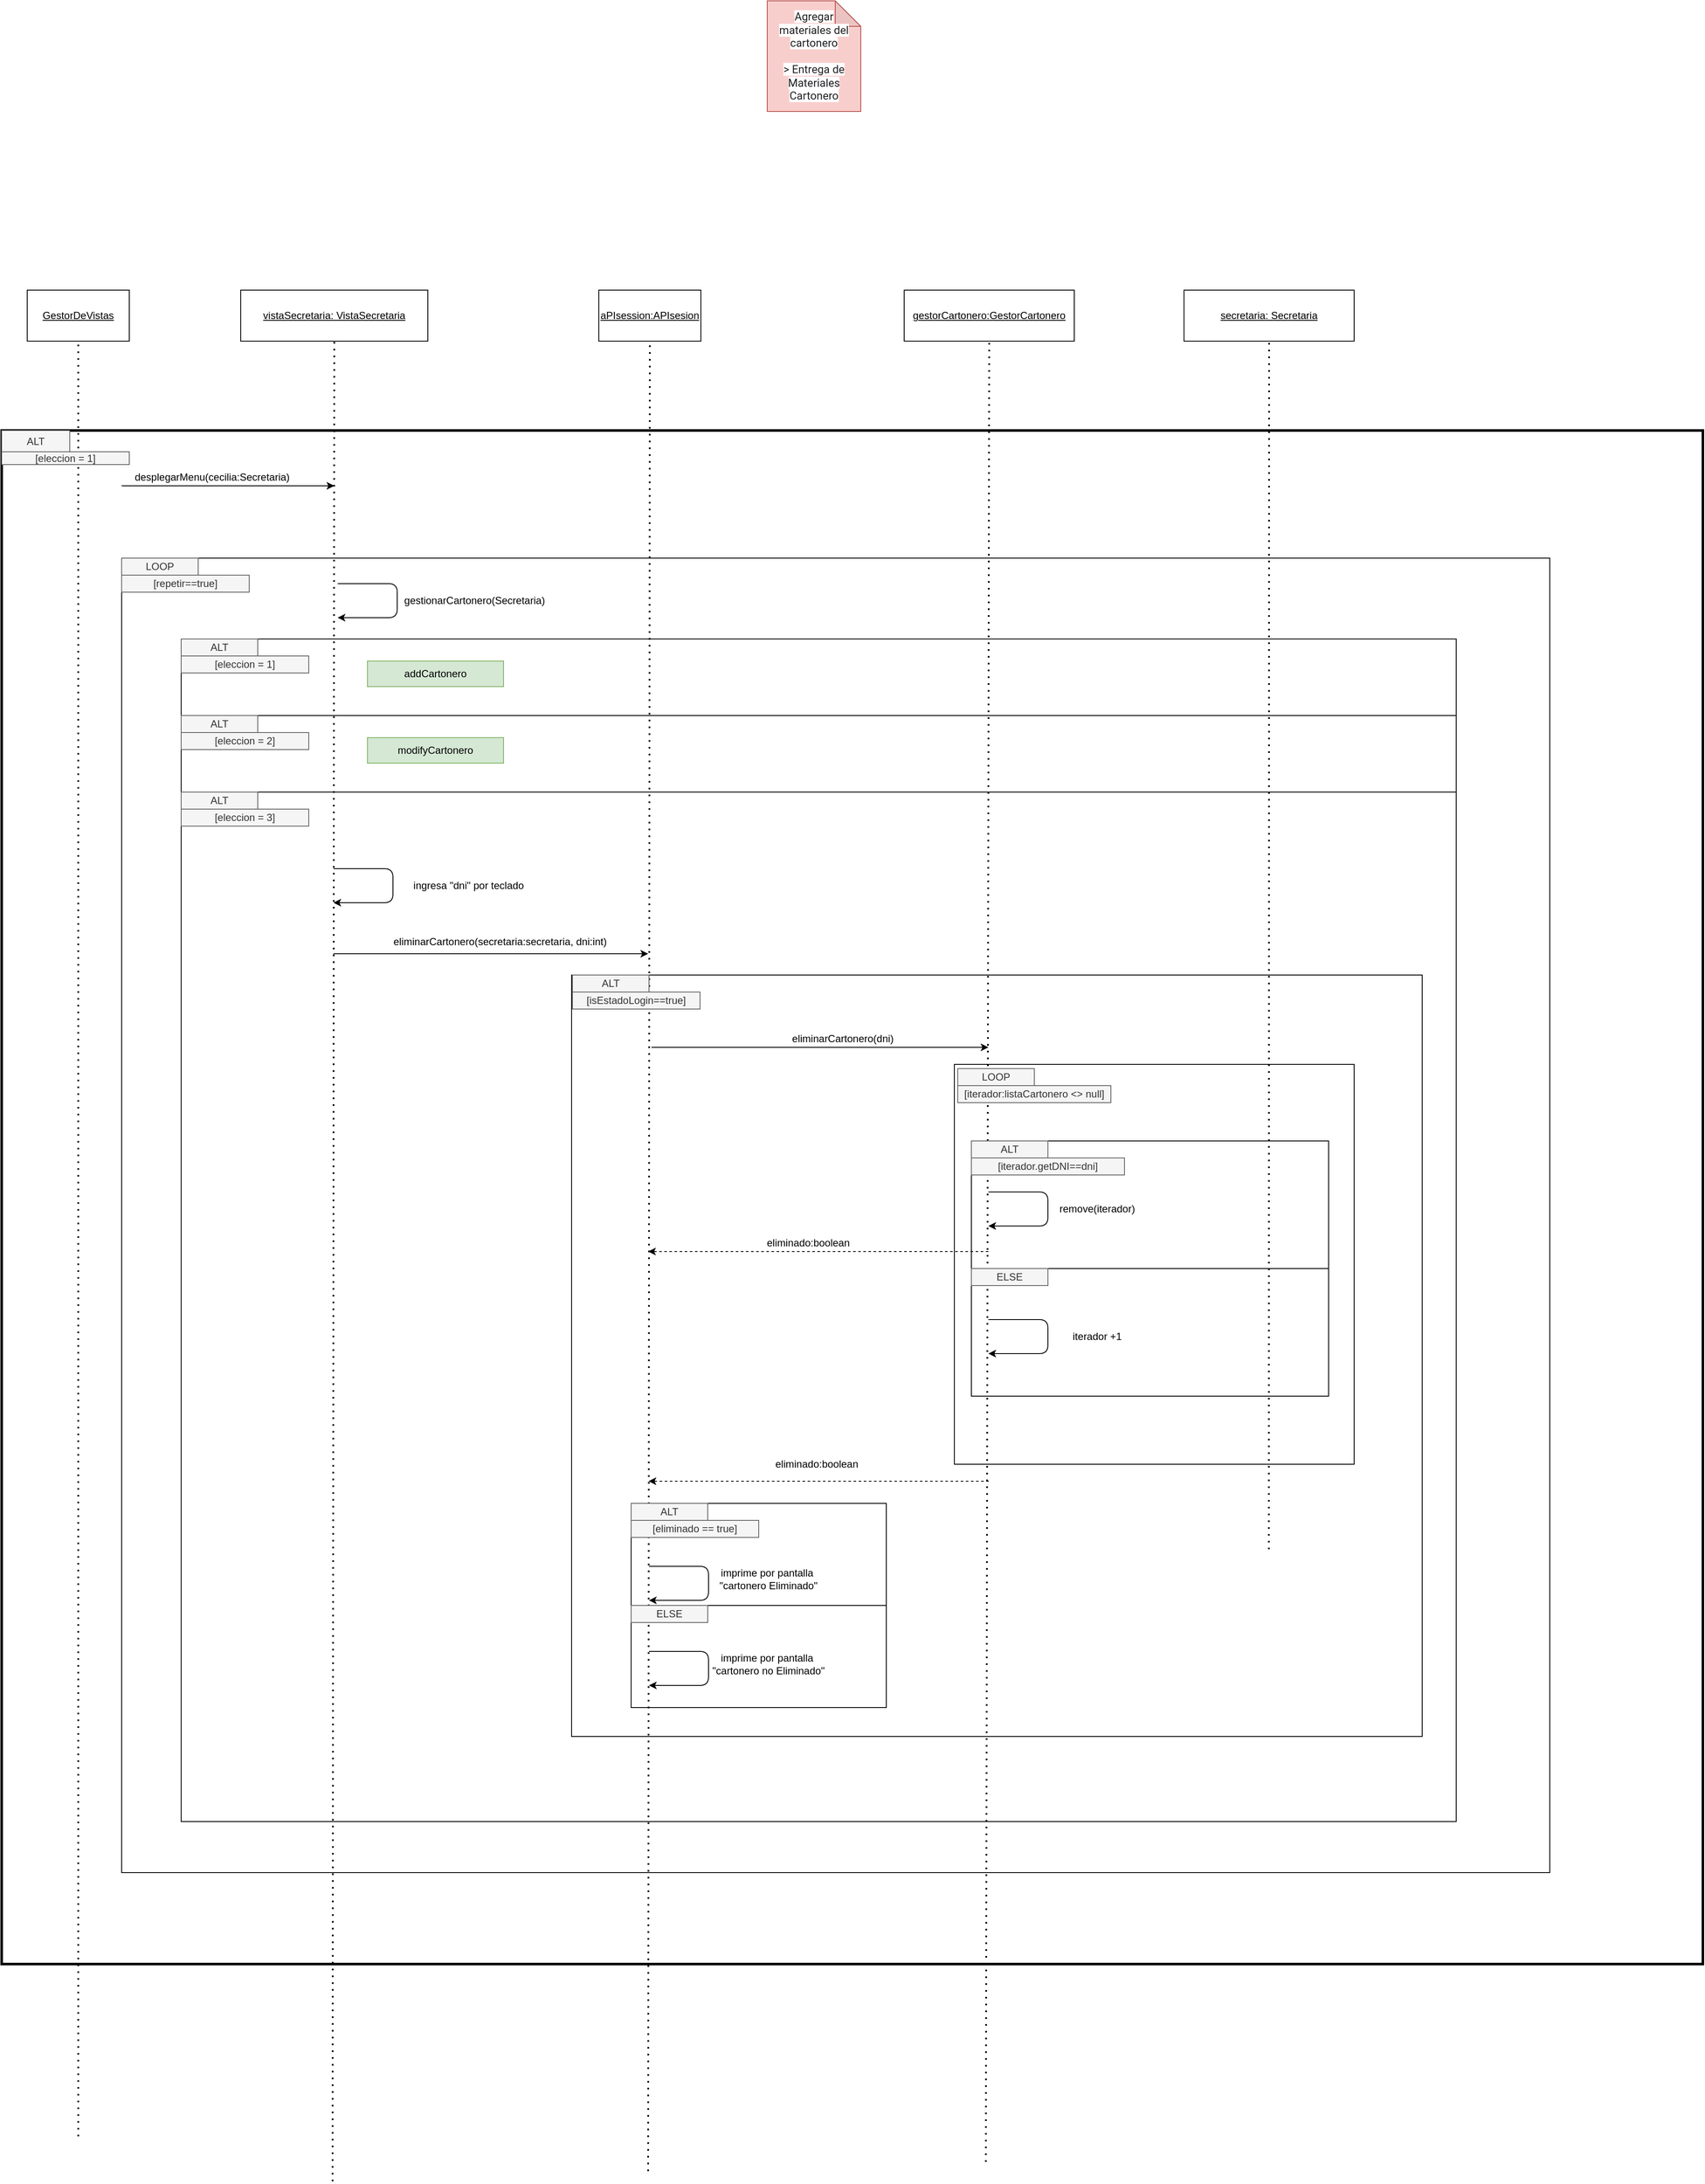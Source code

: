<mxfile version="13.9.9" type="device" pages="3"><diagram id="INxA-eO5RfeQbd9s3V5P" name="removeCartonero"><mxGraphModel dx="1211" dy="3099" grid="1" gridSize="10" guides="1" tooltips="1" connect="1" arrows="1" fold="1" page="1" pageScale="1" pageWidth="827" pageHeight="1169" math="0" shadow="0"><root><mxCell id="0"/><mxCell id="1" parent="0"/><mxCell id="VO8JFu25ApKx67jsLpv1-106" value="" style="rounded=0;whiteSpace=wrap;html=1;fillColor=none;" parent="1" vertex="1"><mxGeometry x="711" y="-735" width="1679" height="1545" as="geometry"/></mxCell><mxCell id="VO8JFu25ApKx67jsLpv1-105" value="" style="rounded=0;whiteSpace=wrap;html=1;fillColor=none;" parent="1" vertex="1"><mxGeometry x="781" y="-460" width="1499" height="1210" as="geometry"/></mxCell><mxCell id="VO8JFu25ApKx67jsLpv1-104" value="" style="rounded=0;whiteSpace=wrap;html=1;fillColor=none;" parent="1" vertex="1"><mxGeometry x="1240" y="-245" width="1000" height="895" as="geometry"/></mxCell><mxCell id="VO8JFu25ApKx67jsLpv1-103" value="" style="rounded=0;whiteSpace=wrap;html=1;fillColor=none;" parent="1" vertex="1"><mxGeometry x="1310" y="496" width="300" height="120" as="geometry"/></mxCell><mxCell id="VO8JFu25ApKx67jsLpv1-102" value="" style="rounded=0;whiteSpace=wrap;html=1;fillColor=none;" parent="1" vertex="1"><mxGeometry x="1310" y="376" width="300" height="120" as="geometry"/></mxCell><mxCell id="VO8JFu25ApKx67jsLpv1-89" value="" style="rounded=0;whiteSpace=wrap;html=1;fillColor=none;" parent="1" vertex="1"><mxGeometry x="1710" y="100" width="420" height="150" as="geometry"/></mxCell><mxCell id="VO8JFu25ApKx67jsLpv1-83" value="" style="rounded=0;whiteSpace=wrap;html=1;fillColor=none;" parent="1" vertex="1"><mxGeometry x="1710" y="-50" width="420" height="150" as="geometry"/></mxCell><mxCell id="VO8JFu25ApKx67jsLpv1-56" value="" style="rounded=0;whiteSpace=wrap;html=1;" parent="1" vertex="1"><mxGeometry x="781" y="-550" width="1499" height="90" as="geometry"/></mxCell><mxCell id="VO8JFu25ApKx67jsLpv1-54" value="" style="rounded=0;whiteSpace=wrap;html=1;" parent="1" vertex="1"><mxGeometry x="781" y="-640" width="1499" height="90" as="geometry"/></mxCell><mxCell id="VO8JFu25ApKx67jsLpv1-1" value="" style="rounded=0;whiteSpace=wrap;html=1;strokeWidth=3;fillColor=none;" parent="1" vertex="1"><mxGeometry x="570" y="-885" width="2000" height="1802.5" as="geometry"/></mxCell><mxCell id="VO8JFu25ApKx67jsLpv1-2" value="&lt;u&gt;GestorDeVistas&lt;/u&gt;" style="rounded=0;whiteSpace=wrap;html=1;" parent="1" vertex="1"><mxGeometry x="600" y="-1050" width="120" height="60" as="geometry"/></mxCell><mxCell id="VO8JFu25ApKx67jsLpv1-3" value="&lt;u&gt;aPIsession:APIsesion&lt;/u&gt;" style="rounded=0;whiteSpace=wrap;html=1;" parent="1" vertex="1"><mxGeometry x="1272" y="-1050" width="120" height="60" as="geometry"/></mxCell><mxCell id="VO8JFu25ApKx67jsLpv1-4" value="&lt;u&gt;vistaSecretaria: VistaSecretaria&lt;/u&gt;" style="rounded=0;whiteSpace=wrap;html=1;" parent="1" vertex="1"><mxGeometry x="851" y="-1050" width="220" height="60" as="geometry"/></mxCell><mxCell id="VO8JFu25ApKx67jsLpv1-5" value="" style="endArrow=none;dashed=1;html=1;dashPattern=1 3;strokeWidth=2;entryX=0.5;entryY=1;entryDx=0;entryDy=0;" parent="1" target="VO8JFu25ApKx67jsLpv1-2" edge="1"><mxGeometry width="50" height="50" relative="1" as="geometry"><mxPoint x="660" y="1120" as="sourcePoint"/><mxPoint x="950" y="-735" as="targetPoint"/></mxGeometry></mxCell><mxCell id="VO8JFu25ApKx67jsLpv1-6" value="" style="endArrow=none;dashed=1;html=1;dashPattern=1 3;strokeWidth=2;entryX=0.5;entryY=1;entryDx=0;entryDy=0;entryPerimeter=0;" parent="1" target="VO8JFu25ApKx67jsLpv1-4" edge="1"><mxGeometry width="50" height="50" relative="1" as="geometry"><mxPoint x="959" y="1172.857" as="sourcePoint"/><mxPoint x="931" y="-665" as="targetPoint"/></mxGeometry></mxCell><mxCell id="VO8JFu25ApKx67jsLpv1-7" value="" style="endArrow=none;dashed=1;html=1;dashPattern=1 3;strokeWidth=2;entryX=0.5;entryY=1;entryDx=0;entryDy=0;" parent="1" target="VO8JFu25ApKx67jsLpv1-3" edge="1"><mxGeometry width="50" height="50" relative="1" as="geometry"><mxPoint x="1330" y="1160.833" as="sourcePoint"/><mxPoint x="1160.5" y="-675" as="targetPoint"/></mxGeometry></mxCell><mxCell id="VO8JFu25ApKx67jsLpv1-8" value="" style="endArrow=classic;html=1;" parent="1" edge="1"><mxGeometry width="50" height="50" relative="1" as="geometry"><mxPoint x="711" y="-820" as="sourcePoint"/><mxPoint x="961" y="-820" as="targetPoint"/></mxGeometry></mxCell><mxCell id="VO8JFu25ApKx67jsLpv1-9" value="&lt;u&gt;gestorCartonero:GestorCartonero&lt;/u&gt;" style="rounded=0;whiteSpace=wrap;html=1;" parent="1" vertex="1"><mxGeometry x="1631" y="-1050" width="200" height="60" as="geometry"/></mxCell><mxCell id="VO8JFu25ApKx67jsLpv1-10" value="" style="endArrow=none;dashed=1;html=1;dashPattern=1 3;strokeWidth=2;entryX=0.5;entryY=1;entryDx=0;entryDy=0;" parent="1" target="VO8JFu25ApKx67jsLpv1-9" edge="1"><mxGeometry width="50" height="50" relative="1" as="geometry"><mxPoint x="1727" y="1150" as="sourcePoint"/><mxPoint x="1730.29" y="-775" as="targetPoint"/></mxGeometry></mxCell><mxCell id="VO8JFu25ApKx67jsLpv1-13" value="desplegarMenu(cecilia:Secretaria)" style="text;html=1;strokeColor=none;fillColor=none;align=center;verticalAlign=middle;whiteSpace=wrap;rounded=0;" parent="1" vertex="1"><mxGeometry x="711" y="-840" width="213" height="20" as="geometry"/></mxCell><mxCell id="VO8JFu25ApKx67jsLpv1-14" value="" style="endArrow=classic;html=1;" parent="1" edge="1"><mxGeometry width="50" height="50" relative="1" as="geometry"><mxPoint x="965" y="-705" as="sourcePoint"/><mxPoint x="965" y="-665" as="targetPoint"/><Array as="points"><mxPoint x="1035" y="-705"/><mxPoint x="1035" y="-665"/></Array></mxGeometry></mxCell><mxCell id="VO8JFu25ApKx67jsLpv1-15" value="gestionarCartonero(Secretaria)" style="text;html=1;strokeColor=none;fillColor=none;align=center;verticalAlign=middle;whiteSpace=wrap;rounded=0;" parent="1" vertex="1"><mxGeometry x="1031" y="-695" width="190" height="20" as="geometry"/></mxCell><mxCell id="VO8JFu25ApKx67jsLpv1-43" value="ALT" style="text;html=1;strokeColor=#666666;fillColor=#f5f5f5;align=center;verticalAlign=middle;whiteSpace=wrap;rounded=0;fontColor=#333333;" parent="1" vertex="1"><mxGeometry x="781" y="-640" width="90" height="20" as="geometry"/></mxCell><mxCell id="VO8JFu25ApKx67jsLpv1-44" value="[eleccion = 1]" style="text;html=1;strokeColor=#666666;fillColor=#f5f5f5;align=center;verticalAlign=middle;whiteSpace=wrap;rounded=0;fontColor=#333333;" parent="1" vertex="1"><mxGeometry x="781" y="-620" width="150" height="20" as="geometry"/></mxCell><mxCell id="VO8JFu25ApKx67jsLpv1-46" value="LOOP" style="text;html=1;strokeColor=#666666;fillColor=#f5f5f5;align=center;verticalAlign=middle;whiteSpace=wrap;rounded=0;fontColor=#333333;" parent="1" vertex="1"><mxGeometry x="711" y="-735" width="90" height="20" as="geometry"/></mxCell><mxCell id="VO8JFu25ApKx67jsLpv1-47" value="[repetir==true]" style="text;html=1;strokeColor=#666666;fillColor=#f5f5f5;align=center;verticalAlign=middle;whiteSpace=wrap;rounded=0;fontColor=#333333;" parent="1" vertex="1"><mxGeometry x="711" y="-715" width="150" height="20" as="geometry"/></mxCell><mxCell id="VO8JFu25ApKx67jsLpv1-52" value="ALT" style="text;html=1;strokeColor=#666666;fillColor=#f5f5f5;align=center;verticalAlign=middle;whiteSpace=wrap;rounded=0;fontColor=#333333;" parent="1" vertex="1"><mxGeometry x="570" y="-885" width="80" height="25" as="geometry"/></mxCell><mxCell id="VO8JFu25ApKx67jsLpv1-53" value="[eleccion = 1]" style="text;html=1;strokeColor=#666666;fillColor=#f5f5f5;align=center;verticalAlign=middle;whiteSpace=wrap;rounded=0;fontColor=#333333;" parent="1" vertex="1"><mxGeometry x="570" y="-860" width="150" height="15" as="geometry"/></mxCell><mxCell id="VO8JFu25ApKx67jsLpv1-55" value="addCartonero" style="text;html=1;strokeColor=#82b366;fillColor=#d5e8d4;align=center;verticalAlign=middle;whiteSpace=wrap;rounded=0;" parent="1" vertex="1"><mxGeometry x="1000" y="-614" width="160" height="30" as="geometry"/></mxCell><mxCell id="VO8JFu25ApKx67jsLpv1-57" value="ALT" style="text;html=1;strokeColor=#666666;fillColor=#f5f5f5;align=center;verticalAlign=middle;whiteSpace=wrap;rounded=0;fontColor=#333333;" parent="1" vertex="1"><mxGeometry x="781" y="-550" width="90" height="20" as="geometry"/></mxCell><mxCell id="VO8JFu25ApKx67jsLpv1-58" value="[eleccion = 2]" style="text;html=1;strokeColor=#666666;fillColor=#f5f5f5;align=center;verticalAlign=middle;whiteSpace=wrap;rounded=0;fontColor=#333333;" parent="1" vertex="1"><mxGeometry x="781" y="-530" width="150" height="20" as="geometry"/></mxCell><mxCell id="VO8JFu25ApKx67jsLpv1-59" value="modifyCartonero" style="text;html=1;strokeColor=#82b366;fillColor=#d5e8d4;align=center;verticalAlign=middle;whiteSpace=wrap;rounded=0;" parent="1" vertex="1"><mxGeometry x="1000" y="-524" width="160" height="30" as="geometry"/></mxCell><mxCell id="VO8JFu25ApKx67jsLpv1-61" value="ALT" style="text;html=1;strokeColor=#666666;fillColor=#f5f5f5;align=center;verticalAlign=middle;whiteSpace=wrap;rounded=0;fontColor=#333333;" parent="1" vertex="1"><mxGeometry x="781" y="-460" width="90" height="20" as="geometry"/></mxCell><mxCell id="VO8JFu25ApKx67jsLpv1-62" value="[eleccion = 3]" style="text;html=1;strokeColor=#666666;fillColor=#f5f5f5;align=center;verticalAlign=middle;whiteSpace=wrap;rounded=0;fontColor=#333333;" parent="1" vertex="1"><mxGeometry x="781" y="-440" width="150" height="20" as="geometry"/></mxCell><mxCell id="VO8JFu25ApKx67jsLpv1-64" value="" style="endArrow=classic;html=1;" parent="1" edge="1"><mxGeometry width="50" height="50" relative="1" as="geometry"><mxPoint x="960" y="-370" as="sourcePoint"/><mxPoint x="960" y="-330" as="targetPoint"/><Array as="points"><mxPoint x="1030" y="-370"/><mxPoint x="1030" y="-330"/></Array></mxGeometry></mxCell><mxCell id="VO8JFu25ApKx67jsLpv1-65" value="ingresa &quot;dni&quot; por teclado" style="text;html=1;strokeColor=none;fillColor=none;align=center;verticalAlign=middle;whiteSpace=wrap;rounded=0;" parent="1" vertex="1"><mxGeometry x="1031" y="-360" width="176" height="20" as="geometry"/></mxCell><mxCell id="VO8JFu25ApKx67jsLpv1-66" value="" style="endArrow=classic;html=1;" parent="1" edge="1"><mxGeometry width="50" height="50" relative="1" as="geometry"><mxPoint x="960" y="-270" as="sourcePoint"/><mxPoint x="1330" y="-270" as="targetPoint"/></mxGeometry></mxCell><mxCell id="VO8JFu25ApKx67jsLpv1-67" value="eliminarCartonero(secretaria:secretaria, dni:int)" style="text;html=1;strokeColor=none;fillColor=none;align=center;verticalAlign=middle;whiteSpace=wrap;rounded=0;" parent="1" vertex="1"><mxGeometry x="1021" y="-294" width="270" height="20" as="geometry"/></mxCell><mxCell id="VO8JFu25ApKx67jsLpv1-68" value="&lt;u&gt;secretaria: Secretaria&lt;/u&gt;" style="rounded=0;whiteSpace=wrap;html=1;" parent="1" vertex="1"><mxGeometry x="1960" y="-1050" width="200" height="60" as="geometry"/></mxCell><mxCell id="VO8JFu25ApKx67jsLpv1-69" value="" style="endArrow=none;dashed=1;html=1;dashPattern=1 3;strokeWidth=2;entryX=0.5;entryY=1;entryDx=0;entryDy=0;" parent="1" target="VO8JFu25ApKx67jsLpv1-68" edge="1"><mxGeometry width="50" height="50" relative="1" as="geometry"><mxPoint x="2059.72" y="430" as="sourcePoint"/><mxPoint x="2059.29" y="-775" as="targetPoint"/></mxGeometry></mxCell><mxCell id="VO8JFu25ApKx67jsLpv1-71" value="ALT" style="text;html=1;strokeColor=#666666;fillColor=#f5f5f5;align=center;verticalAlign=middle;whiteSpace=wrap;rounded=0;fontColor=#333333;" parent="1" vertex="1"><mxGeometry x="1241" y="-245" width="90" height="20" as="geometry"/></mxCell><mxCell id="VO8JFu25ApKx67jsLpv1-72" value="[isEstadoLogin==true]" style="text;html=1;strokeColor=#666666;fillColor=#f5f5f5;align=center;verticalAlign=middle;whiteSpace=wrap;rounded=0;fontColor=#333333;" parent="1" vertex="1"><mxGeometry x="1241" y="-225" width="150" height="20" as="geometry"/></mxCell><mxCell id="VO8JFu25ApKx67jsLpv1-73" value="" style="endArrow=classic;html=1;" parent="1" edge="1"><mxGeometry width="50" height="50" relative="1" as="geometry"><mxPoint x="1334" y="-160" as="sourcePoint"/><mxPoint x="1730" y="-160" as="targetPoint"/></mxGeometry></mxCell><mxCell id="VO8JFu25ApKx67jsLpv1-74" value="eliminarCartonero(dni)" style="text;html=1;strokeColor=none;fillColor=none;align=center;verticalAlign=middle;whiteSpace=wrap;rounded=0;" parent="1" vertex="1"><mxGeometry x="1424" y="-180" width="270" height="20" as="geometry"/></mxCell><mxCell id="VO8JFu25ApKx67jsLpv1-75" value="LOOP" style="text;html=1;strokeColor=#666666;fillColor=#f5f5f5;align=center;verticalAlign=middle;whiteSpace=wrap;rounded=0;fontColor=#333333;" parent="1" vertex="1"><mxGeometry x="1694" y="-135" width="90" height="20" as="geometry"/></mxCell><mxCell id="VO8JFu25ApKx67jsLpv1-76" value="[iterador:listaCartonero &amp;lt;&amp;gt; null]" style="text;html=1;strokeColor=#666666;fillColor=#f5f5f5;align=center;verticalAlign=middle;whiteSpace=wrap;rounded=0;fontColor=#333333;" parent="1" vertex="1"><mxGeometry x="1694" y="-115" width="180" height="20" as="geometry"/></mxCell><mxCell id="VO8JFu25ApKx67jsLpv1-77" value="ALT" style="text;html=1;strokeColor=#666666;fillColor=#f5f5f5;align=center;verticalAlign=middle;whiteSpace=wrap;rounded=0;fontColor=#333333;" parent="1" vertex="1"><mxGeometry x="1710" y="-50" width="90" height="20" as="geometry"/></mxCell><mxCell id="VO8JFu25ApKx67jsLpv1-78" value="[iterador.getDNI==dni]" style="text;html=1;strokeColor=#666666;fillColor=#f5f5f5;align=center;verticalAlign=middle;whiteSpace=wrap;rounded=0;fontColor=#333333;" parent="1" vertex="1"><mxGeometry x="1710" y="-30" width="180" height="20" as="geometry"/></mxCell><mxCell id="VO8JFu25ApKx67jsLpv1-79" value="" style="endArrow=classic;html=1;" parent="1" edge="1"><mxGeometry width="50" height="50" relative="1" as="geometry"><mxPoint x="1730" y="10" as="sourcePoint"/><mxPoint x="1730" y="50" as="targetPoint"/><Array as="points"><mxPoint x="1800" y="10"/><mxPoint x="1800" y="50"/></Array></mxGeometry></mxCell><mxCell id="VO8JFu25ApKx67jsLpv1-80" value="remove(iterador)" style="text;html=1;strokeColor=none;fillColor=none;align=center;verticalAlign=middle;whiteSpace=wrap;rounded=0;" parent="1" vertex="1"><mxGeometry x="1796" y="20" width="124" height="20" as="geometry"/></mxCell><mxCell id="VO8JFu25ApKx67jsLpv1-81" value="" style="endArrow=classic;html=1;dashed=1;" parent="1" edge="1"><mxGeometry width="50" height="50" relative="1" as="geometry"><mxPoint x="1730" y="80" as="sourcePoint"/><mxPoint x="1330" y="80" as="targetPoint"/></mxGeometry></mxCell><mxCell id="VO8JFu25ApKx67jsLpv1-82" value="eliminado:boolean&amp;nbsp;" style="text;html=1;strokeColor=none;fillColor=none;align=center;verticalAlign=middle;whiteSpace=wrap;rounded=0;" parent="1" vertex="1"><mxGeometry x="1470" y="60" width="100" height="20" as="geometry"/></mxCell><mxCell id="VO8JFu25ApKx67jsLpv1-84" value="" style="endArrow=classic;html=1;dashed=1;" parent="1" edge="1"><mxGeometry width="50" height="50" relative="1" as="geometry"><mxPoint x="1730.5" y="350" as="sourcePoint"/><mxPoint x="1330.5" y="350" as="targetPoint"/></mxGeometry></mxCell><mxCell id="VO8JFu25ApKx67jsLpv1-86" value="" style="endArrow=classic;html=1;" parent="1" edge="1"><mxGeometry width="50" height="50" relative="1" as="geometry"><mxPoint x="1730" y="160" as="sourcePoint"/><mxPoint x="1730" y="200" as="targetPoint"/><Array as="points"><mxPoint x="1800" y="160"/><mxPoint x="1800" y="200"/></Array></mxGeometry></mxCell><mxCell id="VO8JFu25ApKx67jsLpv1-87" value="iterador +1" style="text;html=1;strokeColor=none;fillColor=none;align=center;verticalAlign=middle;whiteSpace=wrap;rounded=0;" parent="1" vertex="1"><mxGeometry x="1796" y="170" width="124" height="20" as="geometry"/></mxCell><mxCell id="VO8JFu25ApKx67jsLpv1-90" value="ELSE" style="text;html=1;strokeColor=#666666;fillColor=#f5f5f5;align=center;verticalAlign=middle;whiteSpace=wrap;rounded=0;fontColor=#333333;" parent="1" vertex="1"><mxGeometry x="1710" y="100" width="90" height="20" as="geometry"/></mxCell><mxCell id="VO8JFu25ApKx67jsLpv1-92" value="" style="rounded=0;whiteSpace=wrap;html=1;fillColor=none;" parent="1" vertex="1"><mxGeometry x="1690" y="-140" width="470" height="470" as="geometry"/></mxCell><mxCell id="VO8JFu25ApKx67jsLpv1-93" value="ALT" style="text;html=1;strokeColor=#666666;fillColor=#f5f5f5;align=center;verticalAlign=middle;whiteSpace=wrap;rounded=0;fontColor=#333333;" parent="1" vertex="1"><mxGeometry x="1310" y="376" width="90" height="20" as="geometry"/></mxCell><mxCell id="VO8JFu25ApKx67jsLpv1-94" value="[eliminado == true]" style="text;html=1;strokeColor=#666666;fillColor=#f5f5f5;align=center;verticalAlign=middle;whiteSpace=wrap;rounded=0;fontColor=#333333;" parent="1" vertex="1"><mxGeometry x="1310" y="396" width="150" height="20" as="geometry"/></mxCell><mxCell id="VO8JFu25ApKx67jsLpv1-95" value="eliminado:boolean&amp;nbsp;" style="text;html=1;strokeColor=none;fillColor=none;align=center;verticalAlign=middle;whiteSpace=wrap;rounded=0;" parent="1" vertex="1"><mxGeometry x="1480" y="320" width="100" height="20" as="geometry"/></mxCell><mxCell id="VO8JFu25ApKx67jsLpv1-97" value="" style="endArrow=classic;html=1;" parent="1" edge="1"><mxGeometry width="50" height="50" relative="1" as="geometry"><mxPoint x="1331" y="450" as="sourcePoint"/><mxPoint x="1331" y="490" as="targetPoint"/><Array as="points"><mxPoint x="1401" y="450"/><mxPoint x="1401" y="490"/></Array></mxGeometry></mxCell><mxCell id="VO8JFu25ApKx67jsLpv1-98" value="imprime por pantalla&amp;nbsp;&lt;br&gt;&quot;cartonero Eliminado&quot;" style="text;html=1;strokeColor=none;fillColor=none;align=center;verticalAlign=middle;whiteSpace=wrap;rounded=0;" parent="1" vertex="1"><mxGeometry x="1380" y="440" width="183" height="50" as="geometry"/></mxCell><mxCell id="VO8JFu25ApKx67jsLpv1-99" value="" style="endArrow=classic;html=1;" parent="1" edge="1"><mxGeometry width="50" height="50" relative="1" as="geometry"><mxPoint x="1331" y="550.0" as="sourcePoint"/><mxPoint x="1331" y="590.0" as="targetPoint"/><Array as="points"><mxPoint x="1401" y="550"/><mxPoint x="1401" y="590"/></Array></mxGeometry></mxCell><mxCell id="VO8JFu25ApKx67jsLpv1-100" value="imprime por pantalla&amp;nbsp;&lt;br&gt;&quot;cartonero no Eliminado&quot;" style="text;html=1;strokeColor=none;fillColor=none;align=center;verticalAlign=middle;whiteSpace=wrap;rounded=0;" parent="1" vertex="1"><mxGeometry x="1380" y="540" width="183" height="50" as="geometry"/></mxCell><mxCell id="VO8JFu25ApKx67jsLpv1-101" value="ELSE" style="text;html=1;strokeColor=#666666;fillColor=#f5f5f5;align=center;verticalAlign=middle;whiteSpace=wrap;rounded=0;fontColor=#333333;" parent="1" vertex="1"><mxGeometry x="1310" y="496" width="90" height="20" as="geometry"/></mxCell><mxCell id="daLxmzGld0aTIhoacGJ6-1" value="&lt;span style=&quot;color: rgb(32 , 33 , 36) ; font-family: &amp;#34;roboto&amp;#34; , &amp;#34;arial&amp;#34; , sans-serif ; font-size: 13px ; text-align: left ; background-color: rgb(255 , 255 , 255)&quot;&gt;Agregar materiales del cartonero &lt;br&gt;&lt;br&gt;&lt;/span&gt;&lt;span style=&quot;color: rgb(32 , 33 , 36) ; font-family: &amp;#34;roboto&amp;#34; , &amp;#34;arial&amp;#34; , sans-serif ; font-size: 13px ; text-align: left ; background-color: rgb(255 , 255 , 255)&quot;&gt;&amp;gt; Entrega de Materiales Cartonero&lt;/span&gt;&lt;span style=&quot;color: rgb(32 , 33 , 36) ; font-family: &amp;#34;roboto&amp;#34; , &amp;#34;arial&amp;#34; , sans-serif ; font-size: 13px ; text-align: left ; background-color: rgb(255 , 255 , 255)&quot;&gt;&lt;br&gt;&lt;/span&gt;" style="shape=note;whiteSpace=wrap;html=1;backgroundOutline=1;darkOpacity=0.05;fillColor=#f8cecc;strokeColor=#b85450;" vertex="1" parent="1"><mxGeometry x="1470" y="-1390" width="110" height="130" as="geometry"/></mxCell></root></mxGraphModel></diagram><diagram id="1aiYzq5SDGsNe50zpXwx" name="modifyCartonero"><mxGraphModel dx="998" dy="1796" grid="1" gridSize="10" guides="1" tooltips="1" connect="1" arrows="1" fold="1" page="1" pageScale="1" pageWidth="827" pageHeight="1169" math="0" shadow="0"><root><mxCell id="YQ5gSPeKIDpt2ZtTxVzj-0"/><mxCell id="YQ5gSPeKIDpt2ZtTxVzj-1" parent="YQ5gSPeKIDpt2ZtTxVzj-0"/><mxCell id="s_BFpN-AM8gJo9xujUIA-2" value="" style="rounded=0;whiteSpace=wrap;html=1;fillColor=none;" parent="YQ5gSPeKIDpt2ZtTxVzj-1" vertex="1"><mxGeometry x="981" y="115" width="969" height="900" as="geometry"/></mxCell><mxCell id="s_BFpN-AM8gJo9xujUIA-0" value="" style="rounded=0;whiteSpace=wrap;html=1;fillColor=none;" parent="YQ5gSPeKIDpt2ZtTxVzj-1" vertex="1"><mxGeometry x="310" y="-755" width="1870" height="2100" as="geometry"/></mxCell><mxCell id="s_BFpN-AM8gJo9xujUIA-3" value="" style="rounded=0;whiteSpace=wrap;html=1;fillColor=none;" parent="YQ5gSPeKIDpt2ZtTxVzj-1" vertex="1"><mxGeometry x="1050" y="865" width="300" height="120" as="geometry"/></mxCell><mxCell id="s_BFpN-AM8gJo9xujUIA-4" value="" style="rounded=0;whiteSpace=wrap;html=1;fillColor=none;" parent="YQ5gSPeKIDpt2ZtTxVzj-1" vertex="1"><mxGeometry x="1050" y="745" width="300" height="120" as="geometry"/></mxCell><mxCell id="s_BFpN-AM8gJo9xujUIA-5" value="" style="rounded=0;whiteSpace=wrap;html=1;fillColor=none;" parent="YQ5gSPeKIDpt2ZtTxVzj-1" vertex="1"><mxGeometry x="1450" y="630" width="420" height="125" as="geometry"/></mxCell><mxCell id="s_BFpN-AM8gJo9xujUIA-6" value="" style="rounded=0;whiteSpace=wrap;html=1;fillColor=none;" parent="YQ5gSPeKIDpt2ZtTxVzj-1" vertex="1"><mxGeometry x="1450" y="319" width="420" height="316" as="geometry"/></mxCell><mxCell id="s_BFpN-AM8gJo9xujUIA-7" value="" style="rounded=0;whiteSpace=wrap;html=1;" parent="YQ5gSPeKIDpt2ZtTxVzj-1" vertex="1"><mxGeometry x="519" y="1150" width="1499" height="90" as="geometry"/></mxCell><mxCell id="s_BFpN-AM8gJo9xujUIA-8" value="" style="rounded=0;whiteSpace=wrap;html=1;" parent="YQ5gSPeKIDpt2ZtTxVzj-1" vertex="1"><mxGeometry x="521" y="-525" width="1499" height="90" as="geometry"/></mxCell><mxCell id="s_BFpN-AM8gJo9xujUIA-9" value="" style="rounded=0;whiteSpace=wrap;html=1;strokeWidth=3;fillColor=none;" parent="YQ5gSPeKIDpt2ZtTxVzj-1" vertex="1"><mxGeometry x="450" y="-605" width="1700" height="1895" as="geometry"/></mxCell><mxCell id="s_BFpN-AM8gJo9xujUIA-10" value="&lt;u&gt;GestorDeVistas&lt;/u&gt;" style="rounded=0;whiteSpace=wrap;html=1;" parent="YQ5gSPeKIDpt2ZtTxVzj-1" vertex="1"><mxGeometry x="340" y="-920" width="120" height="60" as="geometry"/></mxCell><mxCell id="s_BFpN-AM8gJo9xujUIA-11" value="&lt;u&gt;aPIsession:APIsesion&lt;/u&gt;" style="rounded=0;whiteSpace=wrap;html=1;" parent="YQ5gSPeKIDpt2ZtTxVzj-1" vertex="1"><mxGeometry x="1012" y="-920" width="120" height="60" as="geometry"/></mxCell><mxCell id="s_BFpN-AM8gJo9xujUIA-12" value="&lt;u&gt;vistaSecretaria: VistaSecretaria&lt;/u&gt;" style="rounded=0;whiteSpace=wrap;html=1;" parent="YQ5gSPeKIDpt2ZtTxVzj-1" vertex="1"><mxGeometry x="591" y="-920" width="220" height="60" as="geometry"/></mxCell><mxCell id="s_BFpN-AM8gJo9xujUIA-13" value="" style="endArrow=classic;html=1;" parent="YQ5gSPeKIDpt2ZtTxVzj-1" edge="1"><mxGeometry width="50" height="50" relative="1" as="geometry"><mxPoint x="451" y="-690" as="sourcePoint"/><mxPoint x="701" y="-690" as="targetPoint"/></mxGeometry></mxCell><mxCell id="s_BFpN-AM8gJo9xujUIA-14" value="&lt;u&gt;gestorCartonero:GestorCartonero&lt;/u&gt;" style="rounded=0;whiteSpace=wrap;html=1;" parent="YQ5gSPeKIDpt2ZtTxVzj-1" vertex="1"><mxGeometry x="1371" y="-920" width="200" height="60" as="geometry"/></mxCell><mxCell id="s_BFpN-AM8gJo9xujUIA-15" value="desplegarMenu(cecilia:Secretaria)" style="text;html=1;strokeColor=none;fillColor=none;align=center;verticalAlign=middle;whiteSpace=wrap;rounded=0;" parent="YQ5gSPeKIDpt2ZtTxVzj-1" vertex="1"><mxGeometry x="451" y="-710" width="213" height="20" as="geometry"/></mxCell><mxCell id="s_BFpN-AM8gJo9xujUIA-16" value="" style="endArrow=classic;html=1;" parent="YQ5gSPeKIDpt2ZtTxVzj-1" edge="1"><mxGeometry width="50" height="50" relative="1" as="geometry"><mxPoint x="705" y="-575" as="sourcePoint"/><mxPoint x="705" y="-535" as="targetPoint"/><Array as="points"><mxPoint x="775" y="-575"/><mxPoint x="775" y="-535"/></Array></mxGeometry></mxCell><mxCell id="s_BFpN-AM8gJo9xujUIA-17" value="gestionarCartonero(Secretaria)" style="text;html=1;strokeColor=none;fillColor=none;align=center;verticalAlign=middle;whiteSpace=wrap;rounded=0;" parent="YQ5gSPeKIDpt2ZtTxVzj-1" vertex="1"><mxGeometry x="771" y="-565" width="190" height="20" as="geometry"/></mxCell><mxCell id="s_BFpN-AM8gJo9xujUIA-18" value="ALT" style="text;html=1;strokeColor=#666666;fillColor=#f5f5f5;align=center;verticalAlign=middle;whiteSpace=wrap;rounded=0;fontColor=#333333;" parent="YQ5gSPeKIDpt2ZtTxVzj-1" vertex="1"><mxGeometry x="521" y="-510" width="90" height="20" as="geometry"/></mxCell><mxCell id="s_BFpN-AM8gJo9xujUIA-19" value="[eleccion = 1]" style="text;html=1;strokeColor=#666666;fillColor=#f5f5f5;align=center;verticalAlign=middle;whiteSpace=wrap;rounded=0;fontColor=#333333;" parent="YQ5gSPeKIDpt2ZtTxVzj-1" vertex="1"><mxGeometry x="521" y="-490" width="150" height="20" as="geometry"/></mxCell><mxCell id="s_BFpN-AM8gJo9xujUIA-20" value="LOOP" style="text;html=1;strokeColor=#666666;fillColor=#f5f5f5;align=center;verticalAlign=middle;whiteSpace=wrap;rounded=0;fontColor=#333333;" parent="YQ5gSPeKIDpt2ZtTxVzj-1" vertex="1"><mxGeometry x="451" y="-605" width="90" height="20" as="geometry"/></mxCell><mxCell id="s_BFpN-AM8gJo9xujUIA-21" value="[repetir==true]" style="text;html=1;strokeColor=#666666;fillColor=#f5f5f5;align=center;verticalAlign=middle;whiteSpace=wrap;rounded=0;fontColor=#333333;" parent="YQ5gSPeKIDpt2ZtTxVzj-1" vertex="1"><mxGeometry x="451" y="-585" width="150" height="20" as="geometry"/></mxCell><mxCell id="s_BFpN-AM8gJo9xujUIA-22" value="ALT" style="text;html=1;strokeColor=#666666;fillColor=#f5f5f5;align=center;verticalAlign=middle;whiteSpace=wrap;rounded=0;fontColor=#333333;" parent="YQ5gSPeKIDpt2ZtTxVzj-1" vertex="1"><mxGeometry x="310" y="-755" width="80" height="25" as="geometry"/></mxCell><mxCell id="s_BFpN-AM8gJo9xujUIA-23" value="[eleccion = 1]" style="text;html=1;strokeColor=#666666;fillColor=#f5f5f5;align=center;verticalAlign=middle;whiteSpace=wrap;rounded=0;fontColor=#333333;" parent="YQ5gSPeKIDpt2ZtTxVzj-1" vertex="1"><mxGeometry x="310" y="-730" width="150" height="15" as="geometry"/></mxCell><mxCell id="s_BFpN-AM8gJo9xujUIA-24" value="addCartonero" style="text;html=1;strokeColor=#82b366;fillColor=#d5e8d4;align=center;verticalAlign=middle;whiteSpace=wrap;rounded=0;" parent="YQ5gSPeKIDpt2ZtTxVzj-1" vertex="1"><mxGeometry x="740" y="-484" width="160" height="30" as="geometry"/></mxCell><mxCell id="s_BFpN-AM8gJo9xujUIA-25" value="ALT" style="text;html=1;strokeColor=#666666;fillColor=#f5f5f5;align=center;verticalAlign=middle;whiteSpace=wrap;rounded=0;fontColor=#333333;" parent="YQ5gSPeKIDpt2ZtTxVzj-1" vertex="1"><mxGeometry x="519" y="1150" width="90" height="20" as="geometry"/></mxCell><mxCell id="s_BFpN-AM8gJo9xujUIA-26" value="[eleccion = 2]" style="text;html=1;strokeColor=#666666;fillColor=#f5f5f5;align=center;verticalAlign=middle;whiteSpace=wrap;rounded=0;fontColor=#333333;" parent="YQ5gSPeKIDpt2ZtTxVzj-1" vertex="1"><mxGeometry x="519" y="1170" width="150" height="20" as="geometry"/></mxCell><mxCell id="s_BFpN-AM8gJo9xujUIA-27" value="eliminarCartonero" style="text;html=1;strokeColor=#82b366;fillColor=#d5e8d4;align=center;verticalAlign=middle;whiteSpace=wrap;rounded=0;" parent="YQ5gSPeKIDpt2ZtTxVzj-1" vertex="1"><mxGeometry x="738" y="1176" width="160" height="30" as="geometry"/></mxCell><mxCell id="s_BFpN-AM8gJo9xujUIA-28" value="ALT" style="text;html=1;strokeColor=#666666;fillColor=#f5f5f5;align=center;verticalAlign=middle;whiteSpace=wrap;rounded=0;fontColor=#333333;" parent="YQ5gSPeKIDpt2ZtTxVzj-1" vertex="1"><mxGeometry x="521" y="-435" width="90" height="20" as="geometry"/></mxCell><mxCell id="s_BFpN-AM8gJo9xujUIA-29" value="[eleccion = 2]" style="text;html=1;strokeColor=#666666;fillColor=#f5f5f5;align=center;verticalAlign=middle;whiteSpace=wrap;rounded=0;fontColor=#333333;" parent="YQ5gSPeKIDpt2ZtTxVzj-1" vertex="1"><mxGeometry x="521" y="-415" width="150" height="20" as="geometry"/></mxCell><mxCell id="s_BFpN-AM8gJo9xujUIA-30" value="" style="endArrow=classic;html=1;" parent="YQ5gSPeKIDpt2ZtTxVzj-1" edge="1"><mxGeometry width="50" height="50" relative="1" as="geometry"><mxPoint x="700" y="-345" as="sourcePoint"/><mxPoint x="700" y="-305" as="targetPoint"/><Array as="points"><mxPoint x="770" y="-345"/><mxPoint x="770" y="-305"/></Array></mxGeometry></mxCell><mxCell id="s_BFpN-AM8gJo9xujUIA-31" value="ingresa &quot;dni&quot; por teclado" style="text;html=1;strokeColor=none;fillColor=none;align=center;verticalAlign=middle;whiteSpace=wrap;rounded=0;" parent="YQ5gSPeKIDpt2ZtTxVzj-1" vertex="1"><mxGeometry x="766" y="-335" width="190" height="20" as="geometry"/></mxCell><mxCell id="s_BFpN-AM8gJo9xujUIA-32" value="" style="endArrow=classic;html=1;" parent="YQ5gSPeKIDpt2ZtTxVzj-1" edge="1"><mxGeometry width="50" height="50" relative="1" as="geometry"><mxPoint x="700" y="99" as="sourcePoint"/><mxPoint x="1070" y="99" as="targetPoint"/></mxGeometry></mxCell><mxCell id="s_BFpN-AM8gJo9xujUIA-33" value="modificarCartonero(secretaria:secretaria, nombre:String, apellido:string,dni:int, vehiculo:char, date:Dtae)" style="text;html=1;strokeColor=none;fillColor=none;align=center;verticalAlign=middle;whiteSpace=wrap;rounded=0;" parent="YQ5gSPeKIDpt2ZtTxVzj-1" vertex="1"><mxGeometry x="680" y="65" width="410" height="30" as="geometry"/></mxCell><mxCell id="s_BFpN-AM8gJo9xujUIA-34" value="&lt;u&gt;cartonero: Cartonero&lt;/u&gt;" style="rounded=0;whiteSpace=wrap;html=1;" parent="YQ5gSPeKIDpt2ZtTxVzj-1" vertex="1"><mxGeometry x="1700" y="-920" width="200" height="60" as="geometry"/></mxCell><mxCell id="s_BFpN-AM8gJo9xujUIA-35" value="" style="endArrow=none;dashed=1;html=1;dashPattern=1 3;strokeWidth=2;entryX=0.5;entryY=1;entryDx=0;entryDy=0;" parent="YQ5gSPeKIDpt2ZtTxVzj-1" target="s_BFpN-AM8gJo9xujUIA-34" edge="1"><mxGeometry width="50" height="50" relative="1" as="geometry"><mxPoint x="1799" y="1161" as="sourcePoint"/><mxPoint x="1799.29" y="-645" as="targetPoint"/></mxGeometry></mxCell><mxCell id="s_BFpN-AM8gJo9xujUIA-36" value="ALT" style="text;html=1;strokeColor=#666666;fillColor=#f5f5f5;align=center;verticalAlign=middle;whiteSpace=wrap;rounded=0;fontColor=#333333;" parent="YQ5gSPeKIDpt2ZtTxVzj-1" vertex="1"><mxGeometry x="981" y="124" width="90" height="20" as="geometry"/></mxCell><mxCell id="s_BFpN-AM8gJo9xujUIA-37" value="[isEstadoLogin==true]" style="text;html=1;strokeColor=#666666;fillColor=#f5f5f5;align=center;verticalAlign=middle;whiteSpace=wrap;rounded=0;fontColor=#333333;" parent="YQ5gSPeKIDpt2ZtTxVzj-1" vertex="1"><mxGeometry x="981" y="144" width="150" height="20" as="geometry"/></mxCell><mxCell id="s_BFpN-AM8gJo9xujUIA-38" value="" style="endArrow=classic;html=1;" parent="YQ5gSPeKIDpt2ZtTxVzj-1" edge="1"><mxGeometry width="50" height="50" relative="1" as="geometry"><mxPoint x="1074" y="209" as="sourcePoint"/><mxPoint x="1470" y="209" as="targetPoint"/></mxGeometry></mxCell><mxCell id="s_BFpN-AM8gJo9xujUIA-40" value="LOOP" style="text;html=1;strokeColor=#666666;fillColor=#f5f5f5;align=center;verticalAlign=middle;whiteSpace=wrap;rounded=0;fontColor=#333333;" parent="YQ5gSPeKIDpt2ZtTxVzj-1" vertex="1"><mxGeometry x="1434" y="234" width="90" height="20" as="geometry"/></mxCell><mxCell id="s_BFpN-AM8gJo9xujUIA-41" value="[iterador:listaCartonero &amp;lt;&amp;gt; null]" style="text;html=1;strokeColor=#666666;fillColor=#f5f5f5;align=center;verticalAlign=middle;whiteSpace=wrap;rounded=0;fontColor=#333333;" parent="YQ5gSPeKIDpt2ZtTxVzj-1" vertex="1"><mxGeometry x="1434" y="254" width="180" height="20" as="geometry"/></mxCell><mxCell id="s_BFpN-AM8gJo9xujUIA-42" value="ALT" style="text;html=1;strokeColor=#666666;fillColor=#f5f5f5;align=center;verticalAlign=middle;whiteSpace=wrap;rounded=0;fontColor=#333333;" parent="YQ5gSPeKIDpt2ZtTxVzj-1" vertex="1"><mxGeometry x="1450" y="319" width="90" height="20" as="geometry"/></mxCell><mxCell id="s_BFpN-AM8gJo9xujUIA-43" value="[iterador.getDNI==dni]" style="text;html=1;strokeColor=#666666;fillColor=#f5f5f5;align=center;verticalAlign=middle;whiteSpace=wrap;rounded=0;fontColor=#333333;" parent="YQ5gSPeKIDpt2ZtTxVzj-1" vertex="1"><mxGeometry x="1450" y="339" width="180" height="20" as="geometry"/></mxCell><mxCell id="s_BFpN-AM8gJo9xujUIA-48" value="" style="endArrow=classic;html=1;dashed=1;" parent="YQ5gSPeKIDpt2ZtTxVzj-1" edge="1"><mxGeometry width="50" height="50" relative="1" as="geometry"><mxPoint x="1470.5" y="719" as="sourcePoint"/><mxPoint x="1070.5" y="719" as="targetPoint"/></mxGeometry></mxCell><mxCell id="s_BFpN-AM8gJo9xujUIA-49" value="" style="endArrow=classic;html=1;" parent="YQ5gSPeKIDpt2ZtTxVzj-1" edge="1"><mxGeometry width="50" height="50" relative="1" as="geometry"><mxPoint x="1470" y="665" as="sourcePoint"/><mxPoint x="1470" y="705" as="targetPoint"/><Array as="points"><mxPoint x="1540" y="665"/><mxPoint x="1540" y="705"/></Array></mxGeometry></mxCell><mxCell id="s_BFpN-AM8gJo9xujUIA-50" value="iterador +1" style="text;html=1;strokeColor=none;fillColor=none;align=center;verticalAlign=middle;whiteSpace=wrap;rounded=0;" parent="YQ5gSPeKIDpt2ZtTxVzj-1" vertex="1"><mxGeometry x="1536" y="675" width="124" height="20" as="geometry"/></mxCell><mxCell id="s_BFpN-AM8gJo9xujUIA-51" value="ELSE" style="text;html=1;strokeColor=#666666;fillColor=#f5f5f5;align=center;verticalAlign=middle;whiteSpace=wrap;rounded=0;fontColor=#333333;" parent="YQ5gSPeKIDpt2ZtTxVzj-1" vertex="1"><mxGeometry x="1450" y="630" width="90" height="20" as="geometry"/></mxCell><mxCell id="s_BFpN-AM8gJo9xujUIA-53" value="ALT" style="text;html=1;strokeColor=#666666;fillColor=#f5f5f5;align=center;verticalAlign=middle;whiteSpace=wrap;rounded=0;fontColor=#333333;" parent="YQ5gSPeKIDpt2ZtTxVzj-1" vertex="1"><mxGeometry x="1050" y="745" width="90" height="20" as="geometry"/></mxCell><mxCell id="s_BFpN-AM8gJo9xujUIA-54" value="[eliminado == true]" style="text;html=1;strokeColor=#666666;fillColor=#f5f5f5;align=center;verticalAlign=middle;whiteSpace=wrap;rounded=0;fontColor=#333333;" parent="YQ5gSPeKIDpt2ZtTxVzj-1" vertex="1"><mxGeometry x="1050" y="765" width="150" height="20" as="geometry"/></mxCell><mxCell id="s_BFpN-AM8gJo9xujUIA-56" value="" style="endArrow=classic;html=1;" parent="YQ5gSPeKIDpt2ZtTxVzj-1" edge="1"><mxGeometry width="50" height="50" relative="1" as="geometry"><mxPoint x="1071" y="819" as="sourcePoint"/><mxPoint x="1071" y="859" as="targetPoint"/><Array as="points"><mxPoint x="1141" y="819"/><mxPoint x="1141" y="859"/></Array></mxGeometry></mxCell><mxCell id="s_BFpN-AM8gJo9xujUIA-57" value="imprime por pantalla&amp;nbsp;&lt;br&gt;&quot;cartonero Eliminado&quot;" style="text;html=1;strokeColor=none;fillColor=none;align=center;verticalAlign=middle;whiteSpace=wrap;rounded=0;" parent="YQ5gSPeKIDpt2ZtTxVzj-1" vertex="1"><mxGeometry x="1120" y="809" width="183" height="50" as="geometry"/></mxCell><mxCell id="s_BFpN-AM8gJo9xujUIA-58" value="" style="endArrow=classic;html=1;" parent="YQ5gSPeKIDpt2ZtTxVzj-1" edge="1"><mxGeometry width="50" height="50" relative="1" as="geometry"><mxPoint x="1071" y="919" as="sourcePoint"/><mxPoint x="1071" y="959" as="targetPoint"/><Array as="points"><mxPoint x="1141" y="919"/><mxPoint x="1141" y="959"/></Array></mxGeometry></mxCell><mxCell id="s_BFpN-AM8gJo9xujUIA-59" value="imprime por pantalla&amp;nbsp;&lt;br&gt;&quot;cartonero no Eliminado&quot;" style="text;html=1;strokeColor=none;fillColor=none;align=center;verticalAlign=middle;whiteSpace=wrap;rounded=0;" parent="YQ5gSPeKIDpt2ZtTxVzj-1" vertex="1"><mxGeometry x="1120" y="909" width="183" height="50" as="geometry"/></mxCell><mxCell id="s_BFpN-AM8gJo9xujUIA-60" value="ELSE" style="text;html=1;strokeColor=#666666;fillColor=#f5f5f5;align=center;verticalAlign=middle;whiteSpace=wrap;rounded=0;fontColor=#333333;" parent="YQ5gSPeKIDpt2ZtTxVzj-1" vertex="1"><mxGeometry x="1050" y="865" width="90" height="20" as="geometry"/></mxCell><mxCell id="s_BFpN-AM8gJo9xujUIA-62" value="" style="endArrow=none;dashed=1;html=1;dashPattern=1 3;strokeWidth=2;entryX=0.5;entryY=1;entryDx=0;entryDy=0;" parent="YQ5gSPeKIDpt2ZtTxVzj-1" edge="1"><mxGeometry width="50" height="50" relative="1" as="geometry"><mxPoint x="1469" y="1170" as="sourcePoint"/><mxPoint x="1470.03" y="-860" as="targetPoint"/></mxGeometry></mxCell><mxCell id="s_BFpN-AM8gJo9xujUIA-63" value="" style="endArrow=none;dashed=1;html=1;dashPattern=1 3;strokeWidth=2;entryX=0.5;entryY=1;entryDx=0;entryDy=0;" parent="YQ5gSPeKIDpt2ZtTxVzj-1" edge="1"><mxGeometry width="50" height="50" relative="1" as="geometry"><mxPoint x="1070" y="1178" as="sourcePoint"/><mxPoint x="1071.28" y="-860" as="targetPoint"/></mxGeometry></mxCell><mxCell id="s_BFpN-AM8gJo9xujUIA-64" value="" style="endArrow=none;dashed=1;html=1;dashPattern=1 3;strokeWidth=2;entryX=0.5;entryY=1;entryDx=0;entryDy=0;" parent="YQ5gSPeKIDpt2ZtTxVzj-1" edge="1"><mxGeometry width="50" height="50" relative="1" as="geometry"><mxPoint x="698" y="1172" as="sourcePoint"/><mxPoint x="700.03" y="-864" as="targetPoint"/></mxGeometry></mxCell><mxCell id="s_BFpN-AM8gJo9xujUIA-65" value="" style="endArrow=none;dashed=1;html=1;dashPattern=1 3;strokeWidth=2;entryX=0.5;entryY=1;entryDx=0;entryDy=0;" parent="YQ5gSPeKIDpt2ZtTxVzj-1" edge="1"><mxGeometry width="50" height="50" relative="1" as="geometry"><mxPoint x="398" y="1172" as="sourcePoint"/><mxPoint x="399.03" y="-860" as="targetPoint"/></mxGeometry></mxCell><mxCell id="s_BFpN-AM8gJo9xujUIA-66" value="" style="endArrow=classic;html=1;" parent="YQ5gSPeKIDpt2ZtTxVzj-1" edge="1"><mxGeometry width="50" height="50" relative="1" as="geometry"><mxPoint x="700" y="-275" as="sourcePoint"/><mxPoint x="700" y="-235" as="targetPoint"/><Array as="points"><mxPoint x="770" y="-275"/><mxPoint x="770" y="-235"/></Array></mxGeometry></mxCell><mxCell id="s_BFpN-AM8gJo9xujUIA-67" value="ingresa &quot;apellido&quot; por teclado" style="text;html=1;strokeColor=none;fillColor=none;align=center;verticalAlign=middle;whiteSpace=wrap;rounded=0;" parent="YQ5gSPeKIDpt2ZtTxVzj-1" vertex="1"><mxGeometry x="766" y="-265" width="190" height="20" as="geometry"/></mxCell><mxCell id="s_BFpN-AM8gJo9xujUIA-68" value="" style="endArrow=classic;html=1;" parent="YQ5gSPeKIDpt2ZtTxVzj-1" edge="1"><mxGeometry width="50" height="50" relative="1" as="geometry"><mxPoint x="700" y="-205" as="sourcePoint"/><mxPoint x="700" y="-165" as="targetPoint"/><Array as="points"><mxPoint x="770" y="-205"/><mxPoint x="770" y="-165"/></Array></mxGeometry></mxCell><mxCell id="s_BFpN-AM8gJo9xujUIA-69" value="ingresa &quot;nombre&quot; por teclado" style="text;html=1;strokeColor=none;fillColor=none;align=center;verticalAlign=middle;whiteSpace=wrap;rounded=0;" parent="YQ5gSPeKIDpt2ZtTxVzj-1" vertex="1"><mxGeometry x="766" y="-195" width="190" height="20" as="geometry"/></mxCell><mxCell id="s_BFpN-AM8gJo9xujUIA-70" value="" style="endArrow=classic;html=1;" parent="YQ5gSPeKIDpt2ZtTxVzj-1" edge="1"><mxGeometry width="50" height="50" relative="1" as="geometry"><mxPoint x="700" y="-145" as="sourcePoint"/><mxPoint x="700" y="-105" as="targetPoint"/><Array as="points"><mxPoint x="770" y="-145"/><mxPoint x="770" y="-105"/></Array></mxGeometry></mxCell><mxCell id="s_BFpN-AM8gJo9xujUIA-71" value="ingresa &quot;dirección&quot; por teclado" style="text;html=1;strokeColor=none;fillColor=none;align=center;verticalAlign=middle;whiteSpace=wrap;rounded=0;" parent="YQ5gSPeKIDpt2ZtTxVzj-1" vertex="1"><mxGeometry x="766" y="-135" width="190" height="20" as="geometry"/></mxCell><mxCell id="s_BFpN-AM8gJo9xujUIA-72" value="" style="endArrow=classic;html=1;" parent="YQ5gSPeKIDpt2ZtTxVzj-1" edge="1"><mxGeometry width="50" height="50" relative="1" as="geometry"><mxPoint x="700" y="-75" as="sourcePoint"/><mxPoint x="700" y="-35" as="targetPoint"/><Array as="points"><mxPoint x="770" y="-75"/><mxPoint x="770" y="-35"/></Array></mxGeometry></mxCell><mxCell id="s_BFpN-AM8gJo9xujUIA-73" value="ingresa &quot;fecha&quot; por teclado" style="text;html=1;strokeColor=none;fillColor=none;align=center;verticalAlign=middle;whiteSpace=wrap;rounded=0;" parent="YQ5gSPeKIDpt2ZtTxVzj-1" vertex="1"><mxGeometry x="766" y="-65" width="190" height="20" as="geometry"/></mxCell><mxCell id="s_BFpN-AM8gJo9xujUIA-74" value="" style="endArrow=classic;html=1;" parent="YQ5gSPeKIDpt2ZtTxVzj-1" edge="1"><mxGeometry width="50" height="50" relative="1" as="geometry"><mxPoint x="700" y="-5" as="sourcePoint"/><mxPoint x="700" y="35" as="targetPoint"/><Array as="points"><mxPoint x="770" y="-5"/><mxPoint x="770" y="35"/></Array></mxGeometry></mxCell><mxCell id="s_BFpN-AM8gJo9xujUIA-75" value="ingresa &quot;vehiculo&quot; por teclado" style="text;html=1;strokeColor=none;fillColor=none;align=center;verticalAlign=middle;whiteSpace=wrap;rounded=0;" parent="YQ5gSPeKIDpt2ZtTxVzj-1" vertex="1"><mxGeometry x="766" y="5" width="190" height="20" as="geometry"/></mxCell><mxCell id="s_BFpN-AM8gJo9xujUIA-76" value="modificarCartonero( nombre:String, apellido:string,dni:int, vehiculo:char, date:Dtae)" style="text;html=1;strokeColor=none;fillColor=none;align=center;verticalAlign=middle;whiteSpace=wrap;rounded=0;" parent="YQ5gSPeKIDpt2ZtTxVzj-1" vertex="1"><mxGeometry x="1065" y="175" width="365" height="30" as="geometry"/></mxCell><mxCell id="s_BFpN-AM8gJo9xujUIA-77" value="" style="endArrow=classic;html=1;" parent="YQ5gSPeKIDpt2ZtTxVzj-1" edge="1"><mxGeometry width="50" height="50" relative="1" as="geometry"><mxPoint x="1470" y="415" as="sourcePoint"/><mxPoint x="1800" y="415" as="targetPoint"/></mxGeometry></mxCell><mxCell id="s_BFpN-AM8gJo9xujUIA-78" value="" style="endArrow=classic;html=1;" parent="YQ5gSPeKIDpt2ZtTxVzj-1" edge="1"><mxGeometry width="50" height="50" relative="1" as="geometry"><mxPoint x="1470" y="449" as="sourcePoint"/><mxPoint x="1800" y="449" as="targetPoint"/></mxGeometry></mxCell><mxCell id="s_BFpN-AM8gJo9xujUIA-79" value="" style="endArrow=classic;html=1;" parent="YQ5gSPeKIDpt2ZtTxVzj-1" edge="1"><mxGeometry width="50" height="50" relative="1" as="geometry"><mxPoint x="1470" y="485" as="sourcePoint"/><mxPoint x="1800" y="485" as="targetPoint"/></mxGeometry></mxCell><mxCell id="s_BFpN-AM8gJo9xujUIA-80" value="" style="endArrow=classic;html=1;" parent="YQ5gSPeKIDpt2ZtTxVzj-1" edge="1"><mxGeometry width="50" height="50" relative="1" as="geometry"><mxPoint x="1470" y="515" as="sourcePoint"/><mxPoint x="1800" y="515" as="targetPoint"/></mxGeometry></mxCell><mxCell id="s_BFpN-AM8gJo9xujUIA-87" value="" style="endArrow=classic;html=1;" parent="YQ5gSPeKIDpt2ZtTxVzj-1" edge="1"><mxGeometry width="50" height="50" relative="1" as="geometry"><mxPoint x="1470" y="545" as="sourcePoint"/><mxPoint x="1800" y="545" as="targetPoint"/></mxGeometry></mxCell><mxCell id="s_BFpN-AM8gJo9xujUIA-88" value="" style="endArrow=classic;html=1;" parent="YQ5gSPeKIDpt2ZtTxVzj-1" edge="1"><mxGeometry width="50" height="50" relative="1" as="geometry"><mxPoint x="1470" y="575" as="sourcePoint"/><mxPoint x="1800" y="575" as="targetPoint"/></mxGeometry></mxCell><mxCell id="s_BFpN-AM8gJo9xujUIA-89" value="setNombre(nombre)" style="text;html=1;strokeColor=none;fillColor=none;align=center;verticalAlign=middle;whiteSpace=wrap;rounded=0;" parent="YQ5gSPeKIDpt2ZtTxVzj-1" vertex="1"><mxGeometry x="1560" y="395" width="170" height="20" as="geometry"/></mxCell><mxCell id="s_BFpN-AM8gJo9xujUIA-90" value="setApellido(apellido)" style="text;html=1;strokeColor=none;fillColor=none;align=center;verticalAlign=middle;whiteSpace=wrap;rounded=0;" parent="YQ5gSPeKIDpt2ZtTxVzj-1" vertex="1"><mxGeometry x="1560" y="429" width="170" height="20" as="geometry"/></mxCell><mxCell id="s_BFpN-AM8gJo9xujUIA-91" value="setVehiculo(vehiculo)" style="text;html=1;strokeColor=none;fillColor=none;align=center;verticalAlign=middle;whiteSpace=wrap;rounded=0;" parent="YQ5gSPeKIDpt2ZtTxVzj-1" vertex="1"><mxGeometry x="1560" y="465" width="170" height="20" as="geometry"/></mxCell><mxCell id="s_BFpN-AM8gJo9xujUIA-92" value="setDireccion(direccion)" style="text;html=1;strokeColor=none;fillColor=none;align=center;verticalAlign=middle;whiteSpace=wrap;rounded=0;" parent="YQ5gSPeKIDpt2ZtTxVzj-1" vertex="1"><mxGeometry x="1560" y="495" width="170" height="20" as="geometry"/></mxCell><mxCell id="s_BFpN-AM8gJo9xujUIA-95" value="setDNI(dni)" style="text;html=1;strokeColor=none;fillColor=none;align=center;verticalAlign=middle;whiteSpace=wrap;rounded=0;" parent="YQ5gSPeKIDpt2ZtTxVzj-1" vertex="1"><mxGeometry x="1571" y="525" width="170" height="20" as="geometry"/></mxCell><mxCell id="s_BFpN-AM8gJo9xujUIA-96" value="setFecha(date)" style="text;html=1;strokeColor=none;fillColor=none;align=center;verticalAlign=middle;whiteSpace=wrap;rounded=0;" parent="YQ5gSPeKIDpt2ZtTxVzj-1" vertex="1"><mxGeometry x="1560" y="555" width="170" height="20" as="geometry"/></mxCell><mxCell id="s_BFpN-AM8gJo9xujUIA-97" value="" style="endArrow=classic;html=1;dashed=1;" parent="YQ5gSPeKIDpt2ZtTxVzj-1" edge="1"><mxGeometry width="50" height="50" relative="1" as="geometry"><mxPoint x="1470" y="605" as="sourcePoint"/><mxPoint x="1070" y="605" as="targetPoint"/></mxGeometry></mxCell><mxCell id="s_BFpN-AM8gJo9xujUIA-98" value="modificado:booleran" style="text;html=1;strokeColor=none;fillColor=none;align=center;verticalAlign=middle;whiteSpace=wrap;rounded=0;" parent="YQ5gSPeKIDpt2ZtTxVzj-1" vertex="1"><mxGeometry x="1220" y="585" width="130" height="20" as="geometry"/></mxCell><mxCell id="s_BFpN-AM8gJo9xujUIA-99" value="modificado:booleran" style="text;html=1;strokeColor=none;fillColor=none;align=center;verticalAlign=middle;whiteSpace=wrap;rounded=0;" parent="YQ5gSPeKIDpt2ZtTxVzj-1" vertex="1"><mxGeometry x="1205.5" y="690" width="130" height="20" as="geometry"/></mxCell><mxCell id="BNZrFkEWk7jXuIEWPtbm-1" value="" style="rounded=0;whiteSpace=wrap;html=1;fillColor=none;" vertex="1" parent="YQ5gSPeKIDpt2ZtTxVzj-1"><mxGeometry x="1432" y="232" width="490" height="580" as="geometry"/></mxCell><mxCell id="BNZrFkEWk7jXuIEWPtbm-2" value="" style="rounded=0;whiteSpace=wrap;html=1;fillColor=none;" vertex="1" parent="YQ5gSPeKIDpt2ZtTxVzj-1"><mxGeometry x="520" y="-435" width="1500" height="1584" as="geometry"/></mxCell></root></mxGraphModel></diagram><diagram id="1AqsglaAAiwUST7fJuJC" name="listarMateriales"><mxGraphModel dx="848" dy="2871" grid="1" gridSize="10" guides="1" tooltips="1" connect="1" arrows="1" fold="1" page="1" pageScale="1" pageWidth="827" pageHeight="1169" math="0" shadow="0"><root><mxCell id="Ga7JyLU-f2KAeY7td6qf-0"/><mxCell id="Ga7JyLU-f2KAeY7td6qf-1" parent="Ga7JyLU-f2KAeY7td6qf-0"/><mxCell id="p42WgNI16QOMOfffcm1v-53" value="" style="endArrow=none;dashed=1;html=1;dashPattern=1 3;strokeWidth=2;entryX=0.5;entryY=1;entryDx=0;entryDy=0;" edge="1" parent="Ga7JyLU-f2KAeY7td6qf-1"><mxGeometry width="50" height="50" relative="1" as="geometry"><mxPoint x="1060" y="1048" as="sourcePoint"/><mxPoint x="1061.28" y="-990" as="targetPoint"/></mxGeometry></mxCell><mxCell id="eZ2tHrAWjUtEncRZ3oj9-6" value="" style="rounded=0;whiteSpace=wrap;html=1;fillColor=none;" vertex="1" parent="Ga7JyLU-f2KAeY7td6qf-1"><mxGeometry x="670" y="-240" width="310" height="200" as="geometry"/></mxCell><mxCell id="p42WgNI16QOMOfffcm1v-0" value="" style="rounded=0;whiteSpace=wrap;html=1;fillColor=none;" vertex="1" parent="Ga7JyLU-f2KAeY7td6qf-1"><mxGeometry x="511" y="-372" width="1499" height="1172" as="geometry"/></mxCell><mxCell id="p42WgNI16QOMOfffcm1v-1" value="" style="rounded=0;whiteSpace=wrap;html=1;fillColor=none;" vertex="1" parent="Ga7JyLU-f2KAeY7td6qf-1"><mxGeometry x="670" y="50" width="1150" height="710" as="geometry"/></mxCell><mxCell id="p42WgNI16QOMOfffcm1v-6" value="" style="rounded=0;whiteSpace=wrap;html=1;" vertex="1" parent="Ga7JyLU-f2KAeY7td6qf-1"><mxGeometry x="511" y="-550" width="1499" height="90" as="geometry"/></mxCell><mxCell id="p42WgNI16QOMOfffcm1v-7" value="" style="rounded=0;whiteSpace=wrap;html=1;" vertex="1" parent="Ga7JyLU-f2KAeY7td6qf-1"><mxGeometry x="511" y="-640" width="1499" height="90" as="geometry"/></mxCell><mxCell id="p42WgNI16QOMOfffcm1v-8" value="&lt;u&gt;GestorDeVistas&lt;/u&gt;" style="rounded=0;whiteSpace=wrap;html=1;" vertex="1" parent="Ga7JyLU-f2KAeY7td6qf-1"><mxGeometry x="330" y="-1050" width="120" height="60" as="geometry"/></mxCell><mxCell id="p42WgNI16QOMOfffcm1v-9" value="&lt;u&gt;aPIsession:APIsesion&lt;/u&gt;" style="rounded=0;whiteSpace=wrap;html=1;" vertex="1" parent="Ga7JyLU-f2KAeY7td6qf-1"><mxGeometry x="1002" y="-1050" width="120" height="60" as="geometry"/></mxCell><mxCell id="p42WgNI16QOMOfffcm1v-10" value="&lt;u&gt;vistaSecretaria: VistaSecretaria&lt;/u&gt;" style="rounded=0;whiteSpace=wrap;html=1;" vertex="1" parent="Ga7JyLU-f2KAeY7td6qf-1"><mxGeometry x="581" y="-1050" width="220" height="60" as="geometry"/></mxCell><mxCell id="p42WgNI16QOMOfffcm1v-11" value="" style="endArrow=classic;html=1;" edge="1" parent="Ga7JyLU-f2KAeY7td6qf-1"><mxGeometry width="50" height="50" relative="1" as="geometry"><mxPoint x="441" y="-820" as="sourcePoint"/><mxPoint x="691" y="-820" as="targetPoint"/></mxGeometry></mxCell><mxCell id="p42WgNI16QOMOfffcm1v-12" value="&lt;u&gt;gestorCartonero:GestorCartonero&lt;/u&gt;" style="rounded=0;whiteSpace=wrap;html=1;" vertex="1" parent="Ga7JyLU-f2KAeY7td6qf-1"><mxGeometry x="1361" y="-1050" width="200" height="60" as="geometry"/></mxCell><mxCell id="p42WgNI16QOMOfffcm1v-13" value="desplegarMenu(cecilia:Secretaria)" style="text;html=1;strokeColor=none;fillColor=none;align=center;verticalAlign=middle;whiteSpace=wrap;rounded=0;" vertex="1" parent="Ga7JyLU-f2KAeY7td6qf-1"><mxGeometry x="441" y="-840" width="213" height="20" as="geometry"/></mxCell><mxCell id="p42WgNI16QOMOfffcm1v-14" value="" style="endArrow=classic;html=1;" edge="1" parent="Ga7JyLU-f2KAeY7td6qf-1"><mxGeometry width="50" height="50" relative="1" as="geometry"><mxPoint x="695" y="-705" as="sourcePoint"/><mxPoint x="695" y="-665" as="targetPoint"/><Array as="points"><mxPoint x="765" y="-705"/><mxPoint x="765" y="-665"/></Array></mxGeometry></mxCell><mxCell id="p42WgNI16QOMOfffcm1v-15" value="gestionarCartonero(Secretaria)" style="text;html=1;strokeColor=none;fillColor=none;align=center;verticalAlign=middle;whiteSpace=wrap;rounded=0;" vertex="1" parent="Ga7JyLU-f2KAeY7td6qf-1"><mxGeometry x="761" y="-695" width="190" height="20" as="geometry"/></mxCell><mxCell id="p42WgNI16QOMOfffcm1v-16" value="ALT" style="text;html=1;strokeColor=#666666;fillColor=#f5f5f5;align=center;verticalAlign=middle;whiteSpace=wrap;rounded=0;fontColor=#333333;" vertex="1" parent="Ga7JyLU-f2KAeY7td6qf-1"><mxGeometry x="511" y="-640" width="90" height="20" as="geometry"/></mxCell><mxCell id="p42WgNI16QOMOfffcm1v-17" value="[eleccion = 1]" style="text;html=1;strokeColor=#666666;fillColor=#f5f5f5;align=center;verticalAlign=middle;whiteSpace=wrap;rounded=0;fontColor=#333333;" vertex="1" parent="Ga7JyLU-f2KAeY7td6qf-1"><mxGeometry x="511" y="-620" width="150" height="20" as="geometry"/></mxCell><mxCell id="p42WgNI16QOMOfffcm1v-18" value="LOOP" style="text;html=1;strokeColor=#666666;fillColor=#f5f5f5;align=center;verticalAlign=middle;whiteSpace=wrap;rounded=0;fontColor=#333333;" vertex="1" parent="Ga7JyLU-f2KAeY7td6qf-1"><mxGeometry x="441" y="-735" width="90" height="20" as="geometry"/></mxCell><mxCell id="p42WgNI16QOMOfffcm1v-19" value="[repetir==true]" style="text;html=1;strokeColor=#666666;fillColor=#f5f5f5;align=center;verticalAlign=middle;whiteSpace=wrap;rounded=0;fontColor=#333333;" vertex="1" parent="Ga7JyLU-f2KAeY7td6qf-1"><mxGeometry x="441" y="-715" width="150" height="20" as="geometry"/></mxCell><mxCell id="p42WgNI16QOMOfffcm1v-20" value="ALT" style="text;html=1;strokeColor=#666666;fillColor=#f5f5f5;align=center;verticalAlign=middle;whiteSpace=wrap;rounded=0;fontColor=#333333;" vertex="1" parent="Ga7JyLU-f2KAeY7td6qf-1"><mxGeometry x="300" y="-885" width="80" height="25" as="geometry"/></mxCell><mxCell id="p42WgNI16QOMOfffcm1v-21" value="[eleccion = 1]" style="text;html=1;strokeColor=#666666;fillColor=#f5f5f5;align=center;verticalAlign=middle;whiteSpace=wrap;rounded=0;fontColor=#333333;" vertex="1" parent="Ga7JyLU-f2KAeY7td6qf-1"><mxGeometry x="300" y="-860" width="150" height="15" as="geometry"/></mxCell><mxCell id="p42WgNI16QOMOfffcm1v-22" value="addCartonero" style="text;html=1;strokeColor=#82b366;fillColor=#d5e8d4;align=center;verticalAlign=middle;whiteSpace=wrap;rounded=0;" vertex="1" parent="Ga7JyLU-f2KAeY7td6qf-1"><mxGeometry x="730" y="-614" width="160" height="30" as="geometry"/></mxCell><mxCell id="p42WgNI16QOMOfffcm1v-23" value="ALT" style="text;html=1;strokeColor=#666666;fillColor=#f5f5f5;align=center;verticalAlign=middle;whiteSpace=wrap;rounded=0;fontColor=#333333;" vertex="1" parent="Ga7JyLU-f2KAeY7td6qf-1"><mxGeometry x="511" y="-550" width="90" height="20" as="geometry"/></mxCell><mxCell id="p42WgNI16QOMOfffcm1v-24" value="[eleccion = 2]" style="text;html=1;strokeColor=#666666;fillColor=#f5f5f5;align=center;verticalAlign=middle;whiteSpace=wrap;rounded=0;fontColor=#333333;" vertex="1" parent="Ga7JyLU-f2KAeY7td6qf-1"><mxGeometry x="511" y="-530" width="150" height="20" as="geometry"/></mxCell><mxCell id="p42WgNI16QOMOfffcm1v-25" value="Modificar Cartonero" style="text;html=1;strokeColor=#82b366;fillColor=#d5e8d4;align=center;verticalAlign=middle;whiteSpace=wrap;rounded=0;" vertex="1" parent="Ga7JyLU-f2KAeY7td6qf-1"><mxGeometry x="730" y="-524" width="160" height="30" as="geometry"/></mxCell><mxCell id="p42WgNI16QOMOfffcm1v-26" value="ALT" style="text;html=1;strokeColor=#666666;fillColor=#f5f5f5;align=center;verticalAlign=middle;whiteSpace=wrap;rounded=0;fontColor=#333333;" vertex="1" parent="Ga7JyLU-f2KAeY7td6qf-1"><mxGeometry x="520" y="-360" width="90" height="20" as="geometry"/></mxCell><mxCell id="p42WgNI16QOMOfffcm1v-27" value="[eleccion = 4]" style="text;html=1;strokeColor=#666666;fillColor=#f5f5f5;align=center;verticalAlign=middle;whiteSpace=wrap;rounded=0;fontColor=#333333;" vertex="1" parent="Ga7JyLU-f2KAeY7td6qf-1"><mxGeometry x="520" y="-340" width="150" height="20" as="geometry"/></mxCell><mxCell id="p42WgNI16QOMOfffcm1v-30" value="" style="endArrow=classic;html=1;" edge="1" parent="Ga7JyLU-f2KAeY7td6qf-1"><mxGeometry width="50" height="50" relative="1" as="geometry"><mxPoint x="690" y="149" as="sourcePoint"/><mxPoint x="1060" y="149" as="targetPoint"/></mxGeometry></mxCell><mxCell id="p42WgNI16QOMOfffcm1v-31" value="mostrarKilos(secretaria:Secretaria, dni: int)" style="text;html=1;strokeColor=none;fillColor=none;align=center;verticalAlign=middle;whiteSpace=wrap;rounded=0;" vertex="1" parent="Ga7JyLU-f2KAeY7td6qf-1"><mxGeometry x="670" y="115" width="410" height="30" as="geometry"/></mxCell><mxCell id="p42WgNI16QOMOfffcm1v-32" value="&lt;u&gt;cartonero: Cartonero&lt;/u&gt;" style="rounded=0;whiteSpace=wrap;html=1;" vertex="1" parent="Ga7JyLU-f2KAeY7td6qf-1"><mxGeometry x="1690" y="-1050" width="200" height="60" as="geometry"/></mxCell><mxCell id="p42WgNI16QOMOfffcm1v-33" value="" style="endArrow=none;dashed=1;html=1;dashPattern=1 3;strokeWidth=2;entryX=0.5;entryY=1;entryDx=0;entryDy=0;" edge="1" parent="Ga7JyLU-f2KAeY7td6qf-1" target="p42WgNI16QOMOfffcm1v-32"><mxGeometry width="50" height="50" relative="1" as="geometry"><mxPoint x="1789" y="1031" as="sourcePoint"/><mxPoint x="1789.29" y="-775" as="targetPoint"/></mxGeometry></mxCell><mxCell id="p42WgNI16QOMOfffcm1v-34" value="ALT" style="text;html=1;strokeColor=#666666;fillColor=#f5f5f5;align=center;verticalAlign=middle;whiteSpace=wrap;rounded=0;fontColor=#333333;" vertex="1" parent="Ga7JyLU-f2KAeY7td6qf-1"><mxGeometry x="1043" y="199" width="90" height="20" as="geometry"/></mxCell><mxCell id="p42WgNI16QOMOfffcm1v-35" value="[isEstadoLogin==true]" style="text;html=1;strokeColor=#666666;fillColor=#f5f5f5;align=center;verticalAlign=middle;whiteSpace=wrap;rounded=0;fontColor=#333333;" vertex="1" parent="Ga7JyLU-f2KAeY7td6qf-1"><mxGeometry x="1043" y="219" width="150" height="20" as="geometry"/></mxCell><mxCell id="p42WgNI16QOMOfffcm1v-36" value="" style="endArrow=classic;html=1;" edge="1" parent="Ga7JyLU-f2KAeY7td6qf-1"><mxGeometry width="50" height="50" relative="1" as="geometry"><mxPoint x="1060" y="284" as="sourcePoint"/><mxPoint x="1460" y="284" as="targetPoint"/></mxGeometry></mxCell><mxCell id="p42WgNI16QOMOfffcm1v-37" value="LOOP" style="text;html=1;strokeColor=#666666;fillColor=#f5f5f5;align=center;verticalAlign=middle;whiteSpace=wrap;rounded=0;fontColor=#333333;" vertex="1" parent="Ga7JyLU-f2KAeY7td6qf-1"><mxGeometry x="671" y="-240" width="90" height="20" as="geometry"/></mxCell><mxCell id="p42WgNI16QOMOfffcm1v-38" value="[confirmacionIdentidad == 'n']" style="text;html=1;strokeColor=#666666;fillColor=#f5f5f5;align=center;verticalAlign=middle;whiteSpace=wrap;rounded=0;fontColor=#333333;" vertex="1" parent="Ga7JyLU-f2KAeY7td6qf-1"><mxGeometry x="670" y="-220" width="200" height="20" as="geometry"/></mxCell><mxCell id="p42WgNI16QOMOfffcm1v-52" value="" style="endArrow=none;dashed=1;html=1;dashPattern=1 3;strokeWidth=2;entryX=0.5;entryY=1;entryDx=0;entryDy=0;" edge="1" parent="Ga7JyLU-f2KAeY7td6qf-1"><mxGeometry width="50" height="50" relative="1" as="geometry"><mxPoint x="1459" y="1040" as="sourcePoint"/><mxPoint x="1460.03" y="-990" as="targetPoint"/></mxGeometry></mxCell><mxCell id="p42WgNI16QOMOfffcm1v-54" value="" style="endArrow=none;dashed=1;html=1;dashPattern=1 3;strokeWidth=2;entryX=0.5;entryY=1;entryDx=0;entryDy=0;" edge="1" parent="Ga7JyLU-f2KAeY7td6qf-1"><mxGeometry width="50" height="50" relative="1" as="geometry"><mxPoint x="688" y="1042" as="sourcePoint"/><mxPoint x="690.03" y="-994" as="targetPoint"/></mxGeometry></mxCell><mxCell id="p42WgNI16QOMOfffcm1v-55" value="" style="endArrow=none;dashed=1;html=1;dashPattern=1 3;strokeWidth=2;entryX=0.5;entryY=1;entryDx=0;entryDy=0;" edge="1" parent="Ga7JyLU-f2KAeY7td6qf-1"><mxGeometry width="50" height="50" relative="1" as="geometry"><mxPoint x="388" y="1042" as="sourcePoint"/><mxPoint x="389.03" y="-990" as="targetPoint"/></mxGeometry></mxCell><mxCell id="p42WgNI16QOMOfffcm1v-66" value="kilosMaterialesCartonero(dni:int)" style="text;html=1;strokeColor=none;fillColor=none;align=center;verticalAlign=middle;whiteSpace=wrap;rounded=0;" vertex="1" parent="Ga7JyLU-f2KAeY7td6qf-1"><mxGeometry x="1142.5" y="250" width="236" height="40" as="geometry"/></mxCell><mxCell id="y0TERvhV3vWrBekKlcj7-0" value="" style="rounded=0;whiteSpace=wrap;html=1;" vertex="1" parent="Ga7JyLU-f2KAeY7td6qf-1"><mxGeometry x="511" y="-460" width="1499" height="90" as="geometry"/></mxCell><mxCell id="y0TERvhV3vWrBekKlcj7-1" value="ALT" style="text;html=1;strokeColor=#666666;fillColor=#f5f5f5;align=center;verticalAlign=middle;whiteSpace=wrap;rounded=0;fontColor=#333333;" vertex="1" parent="Ga7JyLU-f2KAeY7td6qf-1"><mxGeometry x="511" y="-460" width="90" height="20" as="geometry"/></mxCell><mxCell id="y0TERvhV3vWrBekKlcj7-2" value="[eleccion = 3]" style="text;html=1;strokeColor=#666666;fillColor=#f5f5f5;align=center;verticalAlign=middle;whiteSpace=wrap;rounded=0;fontColor=#333333;" vertex="1" parent="Ga7JyLU-f2KAeY7td6qf-1"><mxGeometry x="511" y="-440" width="150" height="20" as="geometry"/></mxCell><mxCell id="y0TERvhV3vWrBekKlcj7-3" value="eliminarCartonero" style="text;html=1;strokeColor=#82b366;fillColor=#d5e8d4;align=center;verticalAlign=middle;whiteSpace=wrap;rounded=0;" vertex="1" parent="Ga7JyLU-f2KAeY7td6qf-1"><mxGeometry x="730" y="-434" width="160" height="30" as="geometry"/></mxCell><mxCell id="eZ2tHrAWjUtEncRZ3oj9-0" value="" style="endArrow=classic;html=1;" edge="1" parent="Ga7JyLU-f2KAeY7td6qf-1"><mxGeometry width="50" height="50" relative="1" as="geometry"><mxPoint x="690" y="-300" as="sourcePoint"/><mxPoint x="690" y="-260" as="targetPoint"/><Array as="points"><mxPoint x="760" y="-300"/><mxPoint x="760" y="-260"/></Array></mxGeometry></mxCell><mxCell id="eZ2tHrAWjUtEncRZ3oj9-1" value="confirmacionIdentidad = n" style="text;html=1;strokeColor=none;fillColor=none;align=center;verticalAlign=middle;whiteSpace=wrap;rounded=0;" vertex="1" parent="Ga7JyLU-f2KAeY7td6qf-1"><mxGeometry x="760" y="-290" width="160" height="20" as="geometry"/></mxCell><mxCell id="eZ2tHrAWjUtEncRZ3oj9-2" value="" style="endArrow=classic;html=1;" edge="1" parent="Ga7JyLU-f2KAeY7td6qf-1"><mxGeometry width="50" height="50" relative="1" as="geometry"><mxPoint x="690" y="-180" as="sourcePoint"/><mxPoint x="690" y="-140" as="targetPoint"/><Array as="points"><mxPoint x="760" y="-180"/><mxPoint x="760" y="-140"/></Array></mxGeometry></mxCell><mxCell id="eZ2tHrAWjUtEncRZ3oj9-3" value="ingresamos valor de &quot;dni&quot; por tecaldo" style="text;html=1;strokeColor=none;fillColor=none;align=center;verticalAlign=middle;whiteSpace=wrap;rounded=0;" vertex="1" parent="Ga7JyLU-f2KAeY7td6qf-1"><mxGeometry x="760" y="-170" width="170" height="30" as="geometry"/></mxCell><mxCell id="eZ2tHrAWjUtEncRZ3oj9-4" value="" style="endArrow=classic;html=1;" edge="1" parent="Ga7JyLU-f2KAeY7td6qf-1"><mxGeometry width="50" height="50" relative="1" as="geometry"><mxPoint x="690" y="-120" as="sourcePoint"/><mxPoint x="690" y="-80" as="targetPoint"/><Array as="points"><mxPoint x="760" y="-120"/><mxPoint x="760" y="-80"/></Array></mxGeometry></mxCell><mxCell id="eZ2tHrAWjUtEncRZ3oj9-5" value="cambio de valor en &quot;confirmacionIdentidad&quot;" style="text;html=1;strokeColor=none;fillColor=none;align=center;verticalAlign=middle;whiteSpace=wrap;rounded=0;" vertex="1" parent="Ga7JyLU-f2KAeY7td6qf-1"><mxGeometry x="760" y="-120" width="160" height="40" as="geometry"/></mxCell><mxCell id="eZ2tHrAWjUtEncRZ3oj9-7" value="ALT" style="text;html=1;strokeColor=#666666;fillColor=#f5f5f5;align=center;verticalAlign=middle;whiteSpace=wrap;rounded=0;fontColor=#333333;" vertex="1" parent="Ga7JyLU-f2KAeY7td6qf-1"><mxGeometry x="671" y="50" width="90" height="20" as="geometry"/></mxCell><mxCell id="eZ2tHrAWjUtEncRZ3oj9-8" value="[confirmacionIdentidad='s']" style="text;html=1;strokeColor=#666666;fillColor=#f5f5f5;align=center;verticalAlign=middle;whiteSpace=wrap;rounded=0;fontColor=#333333;" vertex="1" parent="Ga7JyLU-f2KAeY7td6qf-1"><mxGeometry x="671" y="70" width="159" height="20" as="geometry"/></mxCell><mxCell id="eZ2tHrAWjUtEncRZ3oj9-9" value="" style="endArrow=classic;html=1;" edge="1" parent="Ga7JyLU-f2KAeY7td6qf-1"><mxGeometry width="50" height="50" relative="1" as="geometry"><mxPoint x="690" y="-10" as="sourcePoint"/><mxPoint x="690" y="30" as="targetPoint"/><Array as="points"><mxPoint x="760" y="-10"/><mxPoint x="760" y="30"/></Array></mxGeometry></mxCell><mxCell id="eZ2tHrAWjUtEncRZ3oj9-10" value="boolean kilos" style="text;html=1;strokeColor=none;fillColor=none;align=center;verticalAlign=middle;whiteSpace=wrap;rounded=0;" vertex="1" parent="Ga7JyLU-f2KAeY7td6qf-1"><mxGeometry x="760" width="160" height="20" as="geometry"/></mxCell><mxCell id="eZ2tHrAWjUtEncRZ3oj9-11" value="" style="rounded=0;whiteSpace=wrap;html=1;fillColor=none;" vertex="1" parent="Ga7JyLU-f2KAeY7td6qf-1"><mxGeometry x="1441" y="320" width="310" height="140" as="geometry"/></mxCell><mxCell id="eZ2tHrAWjUtEncRZ3oj9-12" value="LOOP" style="text;html=1;strokeColor=#666666;fillColor=#f5f5f5;align=center;verticalAlign=middle;whiteSpace=wrap;rounded=0;fontColor=#333333;" vertex="1" parent="Ga7JyLU-f2KAeY7td6qf-1"><mxGeometry x="1441" y="320" width="90" height="20" as="geometry"/></mxCell><mxCell id="eZ2tHrAWjUtEncRZ3oj9-13" value="[iterador:listaMateriales(dni)]" style="text;html=1;strokeColor=#666666;fillColor=#f5f5f5;align=center;verticalAlign=middle;whiteSpace=wrap;rounded=0;fontColor=#333333;" vertex="1" parent="Ga7JyLU-f2KAeY7td6qf-1"><mxGeometry x="1441" y="340" width="200" height="20" as="geometry"/></mxCell><mxCell id="eZ2tHrAWjUtEncRZ3oj9-14" value="" style="endArrow=classic;html=1;" edge="1" parent="Ga7JyLU-f2KAeY7td6qf-1"><mxGeometry width="50" height="50" relative="1" as="geometry"><mxPoint x="1460" y="380" as="sourcePoint"/><mxPoint x="1460" y="420" as="targetPoint"/><Array as="points"><mxPoint x="1530" y="380"/><mxPoint x="1530" y="420"/></Array></mxGeometry></mxCell><mxCell id="eZ2tHrAWjUtEncRZ3oj9-15" value="imprimimos los materiales por pantalla&amp;nbsp;" style="text;html=1;strokeColor=none;fillColor=none;align=center;verticalAlign=middle;whiteSpace=wrap;rounded=0;" vertex="1" parent="Ga7JyLU-f2KAeY7td6qf-1"><mxGeometry x="1531" y="380" width="170" height="40" as="geometry"/></mxCell><mxCell id="eZ2tHrAWjUtEncRZ3oj9-20" value="" style="endArrow=classic;html=1;" edge="1" parent="Ga7JyLU-f2KAeY7td6qf-1"><mxGeometry width="50" height="50" relative="1" as="geometry"><mxPoint x="1060.69" y="462.16" as="sourcePoint"/><mxPoint x="689.311" y="462.16" as="targetPoint"/></mxGeometry></mxCell><mxCell id="eZ2tHrAWjUtEncRZ3oj9-21" value="boolean" style="text;html=1;strokeColor=none;fillColor=none;align=center;verticalAlign=middle;whiteSpace=wrap;rounded=0;" vertex="1" parent="Ga7JyLU-f2KAeY7td6qf-1"><mxGeometry x="744" y="420" width="236" height="40" as="geometry"/></mxCell><mxCell id="eZ2tHrAWjUtEncRZ3oj9-22" value="" style="rounded=0;whiteSpace=wrap;html=1;fillColor=none;" vertex="1" parent="Ga7JyLU-f2KAeY7td6qf-1"><mxGeometry x="1043" y="199" width="747" height="291" as="geometry"/></mxCell><mxCell id="eZ2tHrAWjUtEncRZ3oj9-23" value="else" style="text;html=1;strokeColor=#666666;fillColor=#f5f5f5;align=center;verticalAlign=middle;whiteSpace=wrap;rounded=0;fontColor=#333333;" vertex="1" parent="Ga7JyLU-f2KAeY7td6qf-1"><mxGeometry x="1043" y="490" width="90" height="20" as="geometry"/></mxCell><mxCell id="eZ2tHrAWjUtEncRZ3oj9-24" value="" style="endArrow=classic;html=1;" edge="1" parent="Ga7JyLU-f2KAeY7td6qf-1"><mxGeometry width="50" height="50" relative="1" as="geometry"><mxPoint x="1060.69" y="542.16" as="sourcePoint"/><mxPoint x="689.311" y="542.16" as="targetPoint"/></mxGeometry></mxCell><mxCell id="eZ2tHrAWjUtEncRZ3oj9-25" value="boolean" style="text;html=1;strokeColor=none;fillColor=none;align=center;verticalAlign=middle;whiteSpace=wrap;rounded=0;" vertex="1" parent="Ga7JyLU-f2KAeY7td6qf-1"><mxGeometry x="744" y="500" width="236" height="40" as="geometry"/></mxCell><mxCell id="eZ2tHrAWjUtEncRZ3oj9-26" value="" style="rounded=0;whiteSpace=wrap;html=1;fillColor=none;" vertex="1" parent="Ga7JyLU-f2KAeY7td6qf-1"><mxGeometry x="1043" y="490" width="747" height="70" as="geometry"/></mxCell><mxCell id="eZ2tHrAWjUtEncRZ3oj9-27" value="ALT" style="text;html=1;strokeColor=#666666;fillColor=#f5f5f5;align=center;verticalAlign=middle;whiteSpace=wrap;rounded=0;fontColor=#333333;" vertex="1" parent="Ga7JyLU-f2KAeY7td6qf-1"><mxGeometry x="690.5" y="620" width="90" height="20" as="geometry"/></mxCell><mxCell id="eZ2tHrAWjUtEncRZ3oj9-28" value="[kilos=false]" style="text;html=1;strokeColor=#666666;fillColor=#f5f5f5;align=center;verticalAlign=middle;whiteSpace=wrap;rounded=0;fontColor=#333333;" vertex="1" parent="Ga7JyLU-f2KAeY7td6qf-1"><mxGeometry x="690.5" y="640" width="159" height="20" as="geometry"/></mxCell><mxCell id="eZ2tHrAWjUtEncRZ3oj9-30" value="" style="endArrow=classic;html=1;" edge="1" parent="Ga7JyLU-f2KAeY7td6qf-1"><mxGeometry width="50" height="50" relative="1" as="geometry"><mxPoint x="690" y="670" as="sourcePoint"/><mxPoint x="690" y="710" as="targetPoint"/><Array as="points"><mxPoint x="760" y="670"/><mxPoint x="760" y="710"/></Array></mxGeometry></mxCell><mxCell id="eZ2tHrAWjUtEncRZ3oj9-31" value="&quot;la operación no se realizo correctamente&quot;" style="text;html=1;strokeColor=none;fillColor=none;align=center;verticalAlign=middle;whiteSpace=wrap;rounded=0;" vertex="1" parent="Ga7JyLU-f2KAeY7td6qf-1"><mxGeometry x="760" y="670" width="130" height="50" as="geometry"/></mxCell><mxCell id="eZ2tHrAWjUtEncRZ3oj9-32" value="" style="rounded=0;whiteSpace=wrap;html=1;fillColor=none;" vertex="1" parent="Ga7JyLU-f2KAeY7td6qf-1"><mxGeometry x="441" y="-735" width="1609" height="1605" as="geometry"/></mxCell><mxCell id="eZ2tHrAWjUtEncRZ3oj9-33" value="" style="rounded=0;whiteSpace=wrap;html=1;fillColor=none;" vertex="1" parent="Ga7JyLU-f2KAeY7td6qf-1"><mxGeometry x="300" y="-890" width="1790" height="1820" as="geometry"/></mxCell><mxCell id="GQlX1ot3GY2RQvIsZIbJ-1" value="" style="shape=note;whiteSpace=wrap;html=1;backgroundOutline=1;darkOpacity=0.05;fillColor=none;" vertex="1" parent="Ga7JyLU-f2KAeY7td6qf-1"><mxGeometry x="970" y="-1780" width="270" height="410" as="geometry"/></mxCell></root></mxGraphModel></diagram></mxfile>